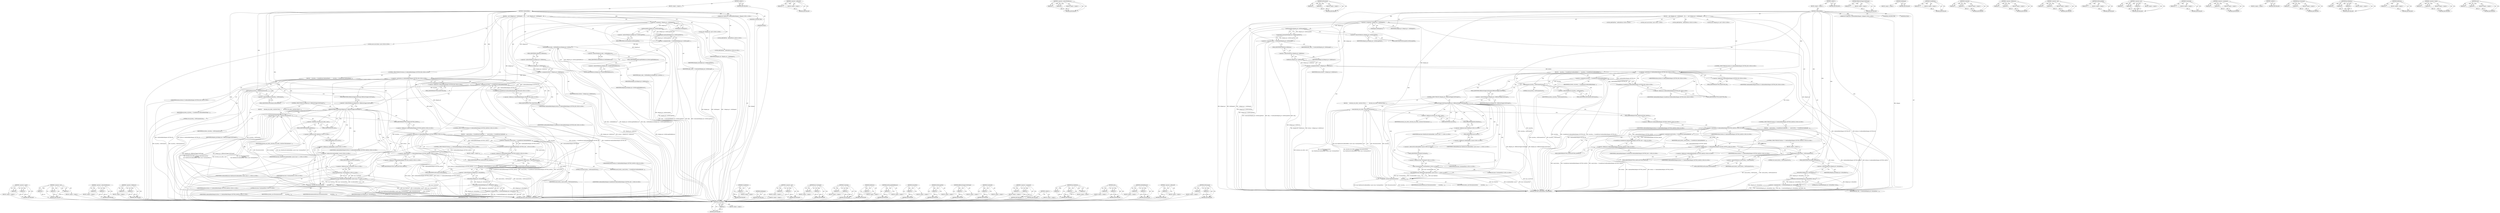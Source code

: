 digraph "SetProminent" {
vulnerable_225 [label=<(METHOD,GetLinkText)>];
vulnerable_226 [label=<(PARAM,p1)>];
vulnerable_227 [label=<(BLOCK,&lt;empty&gt;,&lt;empty&gt;)>];
vulnerable_228 [label=<(METHOD_RETURN,ANY)>];
vulnerable_206 [label=<(METHOD,&lt;operator&gt;.addressOf)>];
vulnerable_207 [label=<(PARAM,p1)>];
vulnerable_208 [label=<(BLOCK,&lt;empty&gt;,&lt;empty&gt;)>];
vulnerable_209 [label=<(METHOD_RETURN,ANY)>];
vulnerable_157 [label=<(METHOD,&lt;operator&gt;.indirectFieldAccess)>];
vulnerable_158 [label=<(PARAM,p1)>];
vulnerable_159 [label=<(PARAM,p2)>];
vulnerable_160 [label=<(BLOCK,&lt;empty&gt;,&lt;empty&gt;)>];
vulnerable_161 [label=<(METHOD_RETURN,ANY)>];
vulnerable_180 [label=<(METHOD,SetProminent)>];
vulnerable_181 [label=<(PARAM,p1)>];
vulnerable_182 [label=<(PARAM,p2)>];
vulnerable_183 [label=<(BLOCK,&lt;empty&gt;,&lt;empty&gt;)>];
vulnerable_184 [label=<(METHOD_RETURN,ANY)>];
vulnerable_6 [label=<(METHOD,&lt;global&gt;)<SUB>1</SUB>>];
vulnerable_7 [label=<(BLOCK,&lt;empty&gt;,&lt;empty&gt;)<SUB>1</SUB>>];
vulnerable_8 [label=<(METHOD,ConfirmInfoBar)<SUB>1</SUB>>];
vulnerable_9 [label="<(PARAM,std::unique_ptr&lt;ConfirmInfoBarDelegate&gt; delegate)<SUB>1</SUB>>"];
vulnerable_10 [label=<(BLOCK,{
   auto* delegate_ptr = GetDelegate();
   lab...,{
   auto* delegate_ptr = GetDelegate();
   lab...)<SUB>2</SUB>>];
vulnerable_11 [label="<(LOCAL,auto* delegate_ptr: auto*)<SUB>3</SUB>>"];
vulnerable_12 [label=<(&lt;operator&gt;.assignment,* delegate_ptr = GetDelegate())<SUB>3</SUB>>];
vulnerable_13 [label=<(IDENTIFIER,delegate_ptr,* delegate_ptr = GetDelegate())<SUB>3</SUB>>];
vulnerable_14 [label=<(GetDelegate,GetDelegate())<SUB>3</SUB>>];
vulnerable_15 [label=<(&lt;operator&gt;.assignment,label_ = CreateLabel(delegate_ptr-&gt;GetMessageTe...)<SUB>4</SUB>>];
vulnerable_16 [label=<(IDENTIFIER,label_,label_ = CreateLabel(delegate_ptr-&gt;GetMessageTe...)<SUB>4</SUB>>];
vulnerable_17 [label=<(CreateLabel,CreateLabel(delegate_ptr-&gt;GetMessageText()))<SUB>4</SUB>>];
vulnerable_18 [label=<(GetMessageText,delegate_ptr-&gt;GetMessageText())<SUB>4</SUB>>];
vulnerable_19 [label=<(&lt;operator&gt;.indirectFieldAccess,delegate_ptr-&gt;GetMessageText)<SUB>4</SUB>>];
vulnerable_20 [label=<(IDENTIFIER,delegate_ptr,delegate_ptr-&gt;GetMessageText())<SUB>4</SUB>>];
vulnerable_21 [label=<(FIELD_IDENTIFIER,GetMessageText,GetMessageText)<SUB>4</SUB>>];
vulnerable_22 [label="<(LOCAL,AddChildView : AddChildView)<SUB>5</SUB>>"];
vulnerable_23 [label="<(LOCAL,const auto buttons: auto)<SUB>7</SUB>>"];
vulnerable_24 [label=<(&lt;operator&gt;.assignment,buttons = delegate_ptr-&gt;GetButtons())<SUB>7</SUB>>];
vulnerable_25 [label=<(IDENTIFIER,buttons,buttons = delegate_ptr-&gt;GetButtons())<SUB>7</SUB>>];
vulnerable_26 [label=<(GetButtons,delegate_ptr-&gt;GetButtons())<SUB>7</SUB>>];
vulnerable_27 [label=<(&lt;operator&gt;.indirectFieldAccess,delegate_ptr-&gt;GetButtons)<SUB>7</SUB>>];
vulnerable_28 [label=<(IDENTIFIER,delegate_ptr,delegate_ptr-&gt;GetButtons())<SUB>7</SUB>>];
vulnerable_29 [label=<(FIELD_IDENTIFIER,GetButtons,GetButtons)<SUB>7</SUB>>];
vulnerable_30 [label="<(CONTROL_STRUCTURE,IF,if (buttons &amp; ConfirmInfoBarDelegate::BUTTON_OK))<SUB>8</SUB>>"];
vulnerable_31 [label="<(&lt;operator&gt;.and,buttons &amp; ConfirmInfoBarDelegate::BUTTON_OK)<SUB>8</SUB>>"];
vulnerable_32 [label="<(IDENTIFIER,buttons,buttons &amp; ConfirmInfoBarDelegate::BUTTON_OK)<SUB>8</SUB>>"];
vulnerable_33 [label="<(&lt;operator&gt;.fieldAccess,ConfirmInfoBarDelegate::BUTTON_OK)<SUB>8</SUB>>"];
vulnerable_34 [label="<(IDENTIFIER,ConfirmInfoBarDelegate,buttons &amp; ConfirmInfoBarDelegate::BUTTON_OK)<SUB>8</SUB>>"];
vulnerable_35 [label=<(FIELD_IDENTIFIER,BUTTON_OK,BUTTON_OK)<SUB>8</SUB>>];
vulnerable_36 [label=<(BLOCK,{
    ok_button_ = CreateButton(ConfirmInfoBarD...,{
    ok_button_ = CreateButton(ConfirmInfoBarD...)<SUB>8</SUB>>];
vulnerable_37 [label=<(&lt;operator&gt;.assignment,ok_button_ = CreateButton(ConfirmInfoBarDelegat...)<SUB>9</SUB>>];
vulnerable_38 [label=<(IDENTIFIER,ok_button_,ok_button_ = CreateButton(ConfirmInfoBarDelegat...)<SUB>9</SUB>>];
vulnerable_39 [label="<(CreateButton,CreateButton(ConfirmInfoBarDelegate::BUTTON_OK))<SUB>9</SUB>>"];
vulnerable_40 [label="<(&lt;operator&gt;.fieldAccess,ConfirmInfoBarDelegate::BUTTON_OK)<SUB>9</SUB>>"];
vulnerable_41 [label="<(IDENTIFIER,ConfirmInfoBarDelegate,CreateButton(ConfirmInfoBarDelegate::BUTTON_OK))<SUB>9</SUB>>"];
vulnerable_42 [label=<(FIELD_IDENTIFIER,BUTTON_OK,BUTTON_OK)<SUB>9</SUB>>];
vulnerable_43 [label=<(SetProminent,ok_button_-&gt;SetProminent(true))<SUB>10</SUB>>];
vulnerable_44 [label=<(&lt;operator&gt;.indirectFieldAccess,ok_button_-&gt;SetProminent)<SUB>10</SUB>>];
vulnerable_45 [label=<(IDENTIFIER,ok_button_,ok_button_-&gt;SetProminent(true))<SUB>10</SUB>>];
vulnerable_46 [label=<(FIELD_IDENTIFIER,SetProminent,SetProminent)<SUB>10</SUB>>];
vulnerable_47 [label=<(LITERAL,true,ok_button_-&gt;SetProminent(true))<SUB>10</SUB>>];
vulnerable_48 [label=<(CONTROL_STRUCTURE,IF,if (delegate_ptr-&gt;OKButtonTriggersUACPrompt()))<SUB>11</SUB>>];
vulnerable_49 [label=<(OKButtonTriggersUACPrompt,delegate_ptr-&gt;OKButtonTriggersUACPrompt())<SUB>11</SUB>>];
vulnerable_50 [label=<(&lt;operator&gt;.indirectFieldAccess,delegate_ptr-&gt;OKButtonTriggersUACPrompt)<SUB>11</SUB>>];
vulnerable_51 [label=<(IDENTIFIER,delegate_ptr,delegate_ptr-&gt;OKButtonTriggersUACPrompt())<SUB>11</SUB>>];
vulnerable_52 [label=<(FIELD_IDENTIFIER,OKButtonTriggersUACPrompt,OKButtonTriggersUACPrompt)<SUB>11</SUB>>];
vulnerable_53 [label=<(BLOCK,{
      elevation_icon_setter_.reset(new Elevat...,{
      elevation_icon_setter_.reset(new Elevat...)<SUB>11</SUB>>];
vulnerable_54 [label=<(reset,elevation_icon_setter_.reset(new ElevationIconS...)<SUB>12</SUB>>];
vulnerable_55 [label=<(&lt;operator&gt;.fieldAccess,elevation_icon_setter_.reset)<SUB>12</SUB>>];
vulnerable_56 [label=<(IDENTIFIER,elevation_icon_setter_,elevation_icon_setter_.reset(new ElevationIconS...)<SUB>12</SUB>>];
vulnerable_57 [label=<(FIELD_IDENTIFIER,reset,reset)<SUB>12</SUB>>];
vulnerable_58 [label=<(&lt;operator&gt;.new,new ElevationIconSetter(
          ok_button_,
...)<SUB>12</SUB>>];
vulnerable_59 [label=<(IDENTIFIER,ElevationIconSetter,new ElevationIconSetter(
          ok_button_,
...)<SUB>12</SUB>>];
vulnerable_60 [label=<(IDENTIFIER,ok_button_,new ElevationIconSetter(
          ok_button_,
...)<SUB>13</SUB>>];
vulnerable_61 [label="<(base.BindOnce,base::BindOnce(&amp;ConfirmInfoBar::Layout, base::U...)<SUB>14</SUB>>"];
vulnerable_62 [label="<(&lt;operator&gt;.fieldAccess,base::BindOnce)<SUB>14</SUB>>"];
vulnerable_63 [label="<(IDENTIFIER,base,base::BindOnce(&amp;ConfirmInfoBar::Layout, base::U...)<SUB>14</SUB>>"];
vulnerable_64 [label=<(FIELD_IDENTIFIER,BindOnce,BindOnce)<SUB>14</SUB>>];
vulnerable_65 [label="<(&lt;operator&gt;.addressOf,&amp;ConfirmInfoBar::Layout)<SUB>14</SUB>>"];
vulnerable_66 [label="<(&lt;operator&gt;.fieldAccess,ConfirmInfoBar::Layout)<SUB>14</SUB>>"];
vulnerable_67 [label="<(IDENTIFIER,ConfirmInfoBar,base::BindOnce(&amp;ConfirmInfoBar::Layout, base::U...)<SUB>14</SUB>>"];
vulnerable_68 [label=<(FIELD_IDENTIFIER,Layout,Layout)<SUB>14</SUB>>];
vulnerable_69 [label="<(base.Unretained,base::Unretained(this))<SUB>14</SUB>>"];
vulnerable_70 [label="<(&lt;operator&gt;.fieldAccess,base::Unretained)<SUB>14</SUB>>"];
vulnerable_71 [label="<(IDENTIFIER,base,base::Unretained(this))<SUB>14</SUB>>"];
vulnerable_72 [label=<(FIELD_IDENTIFIER,Unretained,Unretained)<SUB>14</SUB>>];
vulnerable_73 [label="<(LITERAL,this,base::Unretained(this))<SUB>14</SUB>>"];
vulnerable_74 [label="<(CONTROL_STRUCTURE,IF,if (buttons &amp; ConfirmInfoBarDelegate::BUTTON_CANCEL))<SUB>18</SUB>>"];
vulnerable_75 [label="<(&lt;operator&gt;.and,buttons &amp; ConfirmInfoBarDelegate::BUTTON_CANCEL)<SUB>18</SUB>>"];
vulnerable_76 [label="<(IDENTIFIER,buttons,buttons &amp; ConfirmInfoBarDelegate::BUTTON_CANCEL)<SUB>18</SUB>>"];
vulnerable_77 [label="<(&lt;operator&gt;.fieldAccess,ConfirmInfoBarDelegate::BUTTON_CANCEL)<SUB>18</SUB>>"];
vulnerable_78 [label="<(IDENTIFIER,ConfirmInfoBarDelegate,buttons &amp; ConfirmInfoBarDelegate::BUTTON_CANCEL)<SUB>18</SUB>>"];
vulnerable_79 [label=<(FIELD_IDENTIFIER,BUTTON_CANCEL,BUTTON_CANCEL)<SUB>18</SUB>>];
vulnerable_80 [label=<(BLOCK,{
    cancel_button_ = CreateButton(ConfirmInfo...,{
    cancel_button_ = CreateButton(ConfirmInfo...)<SUB>18</SUB>>];
vulnerable_81 [label=<(&lt;operator&gt;.assignment,cancel_button_ = CreateButton(ConfirmInfoBarDel...)<SUB>19</SUB>>];
vulnerable_82 [label=<(IDENTIFIER,cancel_button_,cancel_button_ = CreateButton(ConfirmInfoBarDel...)<SUB>19</SUB>>];
vulnerable_83 [label="<(CreateButton,CreateButton(ConfirmInfoBarDelegate::BUTTON_CAN...)<SUB>19</SUB>>"];
vulnerable_84 [label="<(&lt;operator&gt;.fieldAccess,ConfirmInfoBarDelegate::BUTTON_CANCEL)<SUB>19</SUB>>"];
vulnerable_85 [label="<(IDENTIFIER,ConfirmInfoBarDelegate,CreateButton(ConfirmInfoBarDelegate::BUTTON_CAN...)<SUB>19</SUB>>"];
vulnerable_86 [label=<(FIELD_IDENTIFIER,BUTTON_CANCEL,BUTTON_CANCEL)<SUB>19</SUB>>];
vulnerable_87 [label="<(CONTROL_STRUCTURE,IF,if (buttons == ConfirmInfoBarDelegate::BUTTON_CANCEL))<SUB>20</SUB>>"];
vulnerable_88 [label="<(&lt;operator&gt;.equals,buttons == ConfirmInfoBarDelegate::BUTTON_CANCEL)<SUB>20</SUB>>"];
vulnerable_89 [label="<(IDENTIFIER,buttons,buttons == ConfirmInfoBarDelegate::BUTTON_CANCEL)<SUB>20</SUB>>"];
vulnerable_90 [label="<(&lt;operator&gt;.fieldAccess,ConfirmInfoBarDelegate::BUTTON_CANCEL)<SUB>20</SUB>>"];
vulnerable_91 [label="<(IDENTIFIER,ConfirmInfoBarDelegate,buttons == ConfirmInfoBarDelegate::BUTTON_CANCEL)<SUB>20</SUB>>"];
vulnerable_92 [label=<(FIELD_IDENTIFIER,BUTTON_CANCEL,BUTTON_CANCEL)<SUB>20</SUB>>];
vulnerable_93 [label=<(BLOCK,&lt;empty&gt;,&lt;empty&gt;)<SUB>21</SUB>>];
vulnerable_94 [label=<(SetProminent,cancel_button_-&gt;SetProminent(true))<SUB>21</SUB>>];
vulnerable_95 [label=<(&lt;operator&gt;.indirectFieldAccess,cancel_button_-&gt;SetProminent)<SUB>21</SUB>>];
vulnerable_96 [label=<(IDENTIFIER,cancel_button_,cancel_button_-&gt;SetProminent(true))<SUB>21</SUB>>];
vulnerable_97 [label=<(FIELD_IDENTIFIER,SetProminent,SetProminent)<SUB>21</SUB>>];
vulnerable_98 [label=<(LITERAL,true,cancel_button_-&gt;SetProminent(true))<SUB>21</SUB>>];
vulnerable_99 [label=<(&lt;operator&gt;.assignment,link_ = CreateLink(delegate_ptr-&gt;GetLinkText(),...)<SUB>24</SUB>>];
vulnerable_100 [label=<(IDENTIFIER,link_,link_ = CreateLink(delegate_ptr-&gt;GetLinkText(),...)<SUB>24</SUB>>];
vulnerable_101 [label=<(CreateLink,CreateLink(delegate_ptr-&gt;GetLinkText(), this))<SUB>24</SUB>>];
vulnerable_102 [label=<(GetLinkText,delegate_ptr-&gt;GetLinkText())<SUB>24</SUB>>];
vulnerable_103 [label=<(&lt;operator&gt;.indirectFieldAccess,delegate_ptr-&gt;GetLinkText)<SUB>24</SUB>>];
vulnerable_104 [label=<(IDENTIFIER,delegate_ptr,delegate_ptr-&gt;GetLinkText())<SUB>24</SUB>>];
vulnerable_105 [label=<(FIELD_IDENTIFIER,GetLinkText,GetLinkText)<SUB>24</SUB>>];
vulnerable_106 [label=<(LITERAL,this,CreateLink(delegate_ptr-&gt;GetLinkText(), this))<SUB>24</SUB>>];
vulnerable_107 [label="<(LOCAL,AddChildView : AddChildView)<SUB>25</SUB>>"];
vulnerable_108 [label=<(MODIFIER,CONSTRUCTOR)>];
vulnerable_109 [label=<(MODIFIER,PUBLIC)>];
vulnerable_110 [label=<(METHOD_RETURN,ConfirmInfoBar.ConfirmInfoBar)<SUB>1</SUB>>];
vulnerable_112 [label=<(METHOD_RETURN,ANY)<SUB>1</SUB>>];
vulnerable_185 [label=<(METHOD,OKButtonTriggersUACPrompt)>];
vulnerable_186 [label=<(PARAM,p1)>];
vulnerable_187 [label=<(BLOCK,&lt;empty&gt;,&lt;empty&gt;)>];
vulnerable_188 [label=<(METHOD_RETURN,ANY)>];
vulnerable_146 [label=<(METHOD,GetDelegate)>];
vulnerable_147 [label=<(BLOCK,&lt;empty&gt;,&lt;empty&gt;)>];
vulnerable_148 [label=<(METHOD_RETURN,ANY)>];
vulnerable_176 [label=<(METHOD,CreateButton)>];
vulnerable_177 [label=<(PARAM,p1)>];
vulnerable_178 [label=<(BLOCK,&lt;empty&gt;,&lt;empty&gt;)>];
vulnerable_179 [label=<(METHOD_RETURN,ANY)>];
vulnerable_220 [label=<(METHOD,CreateLink)>];
vulnerable_221 [label=<(PARAM,p1)>];
vulnerable_222 [label=<(PARAM,p2)>];
vulnerable_223 [label=<(BLOCK,&lt;empty&gt;,&lt;empty&gt;)>];
vulnerable_224 [label=<(METHOD_RETURN,ANY)>];
vulnerable_171 [label=<(METHOD,&lt;operator&gt;.fieldAccess)>];
vulnerable_172 [label=<(PARAM,p1)>];
vulnerable_173 [label=<(PARAM,p2)>];
vulnerable_174 [label=<(BLOCK,&lt;empty&gt;,&lt;empty&gt;)>];
vulnerable_175 [label=<(METHOD_RETURN,ANY)>];
vulnerable_166 [label=<(METHOD,&lt;operator&gt;.and)>];
vulnerable_167 [label=<(PARAM,p1)>];
vulnerable_168 [label=<(PARAM,p2)>];
vulnerable_169 [label=<(BLOCK,&lt;empty&gt;,&lt;empty&gt;)>];
vulnerable_170 [label=<(METHOD_RETURN,ANY)>];
vulnerable_153 [label=<(METHOD,GetMessageText)>];
vulnerable_154 [label=<(PARAM,p1)>];
vulnerable_155 [label=<(BLOCK,&lt;empty&gt;,&lt;empty&gt;)>];
vulnerable_156 [label=<(METHOD_RETURN,ANY)>];
vulnerable_194 [label=<(METHOD,&lt;operator&gt;.new)>];
vulnerable_195 [label=<(PARAM,p1)>];
vulnerable_196 [label=<(PARAM,p2)>];
vulnerable_197 [label=<(PARAM,p3)>];
vulnerable_198 [label=<(BLOCK,&lt;empty&gt;,&lt;empty&gt;)>];
vulnerable_199 [label=<(METHOD_RETURN,ANY)>];
vulnerable_149 [label=<(METHOD,CreateLabel)>];
vulnerable_150 [label=<(PARAM,p1)>];
vulnerable_151 [label=<(BLOCK,&lt;empty&gt;,&lt;empty&gt;)>];
vulnerable_152 [label=<(METHOD_RETURN,ANY)>];
vulnerable_141 [label=<(METHOD,&lt;operator&gt;.assignment)>];
vulnerable_142 [label=<(PARAM,p1)>];
vulnerable_143 [label=<(PARAM,p2)>];
vulnerable_144 [label=<(BLOCK,&lt;empty&gt;,&lt;empty&gt;)>];
vulnerable_145 [label=<(METHOD_RETURN,ANY)>];
vulnerable_135 [label=<(METHOD,&lt;global&gt;)<SUB>1</SUB>>];
vulnerable_136 [label=<(BLOCK,&lt;empty&gt;,&lt;empty&gt;)>];
vulnerable_137 [label=<(METHOD_RETURN,ANY)>];
vulnerable_210 [label=<(METHOD,base.Unretained)>];
vulnerable_211 [label=<(PARAM,p1)>];
vulnerable_212 [label=<(PARAM,p2)>];
vulnerable_213 [label=<(BLOCK,&lt;empty&gt;,&lt;empty&gt;)>];
vulnerable_214 [label=<(METHOD_RETURN,ANY)>];
vulnerable_200 [label=<(METHOD,base.BindOnce)>];
vulnerable_201 [label=<(PARAM,p1)>];
vulnerable_202 [label=<(PARAM,p2)>];
vulnerable_203 [label=<(PARAM,p3)>];
vulnerable_204 [label=<(BLOCK,&lt;empty&gt;,&lt;empty&gt;)>];
vulnerable_205 [label=<(METHOD_RETURN,ANY)>];
vulnerable_162 [label=<(METHOD,GetButtons)>];
vulnerable_163 [label=<(PARAM,p1)>];
vulnerable_164 [label=<(BLOCK,&lt;empty&gt;,&lt;empty&gt;)>];
vulnerable_165 [label=<(METHOD_RETURN,ANY)>];
vulnerable_215 [label=<(METHOD,&lt;operator&gt;.equals)>];
vulnerable_216 [label=<(PARAM,p1)>];
vulnerable_217 [label=<(PARAM,p2)>];
vulnerable_218 [label=<(BLOCK,&lt;empty&gt;,&lt;empty&gt;)>];
vulnerable_219 [label=<(METHOD_RETURN,ANY)>];
vulnerable_189 [label=<(METHOD,reset)>];
vulnerable_190 [label=<(PARAM,p1)>];
vulnerable_191 [label=<(PARAM,p2)>];
vulnerable_192 [label=<(BLOCK,&lt;empty&gt;,&lt;empty&gt;)>];
vulnerable_193 [label=<(METHOD_RETURN,ANY)>];
fixed_232 [label=<(METHOD,&lt;operator&gt;.equals)>];
fixed_233 [label=<(PARAM,p1)>];
fixed_234 [label=<(PARAM,p2)>];
fixed_235 [label=<(BLOCK,&lt;empty&gt;,&lt;empty&gt;)>];
fixed_236 [label=<(METHOD_RETURN,ANY)>];
fixed_211 [label=<(METHOD,&lt;operator&gt;.new)>];
fixed_212 [label=<(PARAM,p1)>];
fixed_213 [label=<(PARAM,p2)>];
fixed_214 [label=<(PARAM,p3)>];
fixed_215 [label=<(BLOCK,&lt;empty&gt;,&lt;empty&gt;)>];
fixed_216 [label=<(METHOD_RETURN,ANY)>];
fixed_165 [label=<(METHOD,&lt;operator&gt;.indirectFieldAccess)>];
fixed_166 [label=<(PARAM,p1)>];
fixed_167 [label=<(PARAM,p2)>];
fixed_168 [label=<(BLOCK,&lt;empty&gt;,&lt;empty&gt;)>];
fixed_169 [label=<(METHOD_RETURN,ANY)>];
fixed_188 [label=<(METHOD,&lt;operator&gt;.fieldAccess)>];
fixed_189 [label=<(PARAM,p1)>];
fixed_190 [label=<(PARAM,p2)>];
fixed_191 [label=<(BLOCK,&lt;empty&gt;,&lt;empty&gt;)>];
fixed_192 [label=<(METHOD_RETURN,ANY)>];
fixed_6 [label=<(METHOD,&lt;global&gt;)<SUB>1</SUB>>];
fixed_7 [label=<(BLOCK,&lt;empty&gt;,&lt;empty&gt;)<SUB>1</SUB>>];
fixed_8 [label=<(METHOD,ConfirmInfoBar)<SUB>1</SUB>>];
fixed_9 [label="<(PARAM,std::unique_ptr&lt;ConfirmInfoBarDelegate&gt; delegate)<SUB>1</SUB>>"];
fixed_10 [label=<(BLOCK,{
   auto* delegate_ptr = GetDelegate();
   lab...,{
   auto* delegate_ptr = GetDelegate();
   lab...)<SUB>2</SUB>>];
fixed_11 [label="<(LOCAL,auto* delegate_ptr: auto*)<SUB>3</SUB>>"];
fixed_12 [label=<(&lt;operator&gt;.assignment,* delegate_ptr = GetDelegate())<SUB>3</SUB>>];
fixed_13 [label=<(IDENTIFIER,delegate_ptr,* delegate_ptr = GetDelegate())<SUB>3</SUB>>];
fixed_14 [label=<(GetDelegate,GetDelegate())<SUB>3</SUB>>];
fixed_15 [label=<(&lt;operator&gt;.assignment,label_ = CreateLabel(delegate_ptr-&gt;GetMessageTe...)<SUB>4</SUB>>];
fixed_16 [label=<(IDENTIFIER,label_,label_ = CreateLabel(delegate_ptr-&gt;GetMessageTe...)<SUB>4</SUB>>];
fixed_17 [label=<(CreateLabel,CreateLabel(delegate_ptr-&gt;GetMessageText()))<SUB>4</SUB>>];
fixed_18 [label=<(GetMessageText,delegate_ptr-&gt;GetMessageText())<SUB>4</SUB>>];
fixed_19 [label=<(&lt;operator&gt;.indirectFieldAccess,delegate_ptr-&gt;GetMessageText)<SUB>4</SUB>>];
fixed_20 [label=<(IDENTIFIER,delegate_ptr,delegate_ptr-&gt;GetMessageText())<SUB>4</SUB>>];
fixed_21 [label=<(FIELD_IDENTIFIER,GetMessageText,GetMessageText)<SUB>4</SUB>>];
fixed_22 [label=<(SetElideBehavior,label_-&gt;SetElideBehavior(delegate_ptr-&gt;GetMessa...)<SUB>5</SUB>>];
fixed_23 [label=<(&lt;operator&gt;.indirectFieldAccess,label_-&gt;SetElideBehavior)<SUB>5</SUB>>];
fixed_24 [label=<(IDENTIFIER,label_,label_-&gt;SetElideBehavior(delegate_ptr-&gt;GetMessa...)<SUB>5</SUB>>];
fixed_25 [label=<(FIELD_IDENTIFIER,SetElideBehavior,SetElideBehavior)<SUB>5</SUB>>];
fixed_26 [label=<(GetMessageElideBehavior,delegate_ptr-&gt;GetMessageElideBehavior())<SUB>5</SUB>>];
fixed_27 [label=<(&lt;operator&gt;.indirectFieldAccess,delegate_ptr-&gt;GetMessageElideBehavior)<SUB>5</SUB>>];
fixed_28 [label=<(IDENTIFIER,delegate_ptr,delegate_ptr-&gt;GetMessageElideBehavior())<SUB>5</SUB>>];
fixed_29 [label=<(FIELD_IDENTIFIER,GetMessageElideBehavior,GetMessageElideBehavior)<SUB>5</SUB>>];
fixed_30 [label="<(LOCAL,AddChildView : AddChildView)<SUB>6</SUB>>"];
fixed_31 [label="<(LOCAL,const auto buttons: auto)<SUB>8</SUB>>"];
fixed_32 [label=<(&lt;operator&gt;.assignment,buttons = delegate_ptr-&gt;GetButtons())<SUB>8</SUB>>];
fixed_33 [label=<(IDENTIFIER,buttons,buttons = delegate_ptr-&gt;GetButtons())<SUB>8</SUB>>];
fixed_34 [label=<(GetButtons,delegate_ptr-&gt;GetButtons())<SUB>8</SUB>>];
fixed_35 [label=<(&lt;operator&gt;.indirectFieldAccess,delegate_ptr-&gt;GetButtons)<SUB>8</SUB>>];
fixed_36 [label=<(IDENTIFIER,delegate_ptr,delegate_ptr-&gt;GetButtons())<SUB>8</SUB>>];
fixed_37 [label=<(FIELD_IDENTIFIER,GetButtons,GetButtons)<SUB>8</SUB>>];
fixed_38 [label="<(CONTROL_STRUCTURE,IF,if (buttons &amp; ConfirmInfoBarDelegate::BUTTON_OK))<SUB>9</SUB>>"];
fixed_39 [label="<(&lt;operator&gt;.and,buttons &amp; ConfirmInfoBarDelegate::BUTTON_OK)<SUB>9</SUB>>"];
fixed_40 [label="<(IDENTIFIER,buttons,buttons &amp; ConfirmInfoBarDelegate::BUTTON_OK)<SUB>9</SUB>>"];
fixed_41 [label="<(&lt;operator&gt;.fieldAccess,ConfirmInfoBarDelegate::BUTTON_OK)<SUB>9</SUB>>"];
fixed_42 [label="<(IDENTIFIER,ConfirmInfoBarDelegate,buttons &amp; ConfirmInfoBarDelegate::BUTTON_OK)<SUB>9</SUB>>"];
fixed_43 [label=<(FIELD_IDENTIFIER,BUTTON_OK,BUTTON_OK)<SUB>9</SUB>>];
fixed_44 [label=<(BLOCK,{
    ok_button_ = CreateButton(ConfirmInfoBarD...,{
    ok_button_ = CreateButton(ConfirmInfoBarD...)<SUB>9</SUB>>];
fixed_45 [label=<(&lt;operator&gt;.assignment,ok_button_ = CreateButton(ConfirmInfoBarDelegat...)<SUB>10</SUB>>];
fixed_46 [label=<(IDENTIFIER,ok_button_,ok_button_ = CreateButton(ConfirmInfoBarDelegat...)<SUB>10</SUB>>];
fixed_47 [label="<(CreateButton,CreateButton(ConfirmInfoBarDelegate::BUTTON_OK))<SUB>10</SUB>>"];
fixed_48 [label="<(&lt;operator&gt;.fieldAccess,ConfirmInfoBarDelegate::BUTTON_OK)<SUB>10</SUB>>"];
fixed_49 [label="<(IDENTIFIER,ConfirmInfoBarDelegate,CreateButton(ConfirmInfoBarDelegate::BUTTON_OK))<SUB>10</SUB>>"];
fixed_50 [label=<(FIELD_IDENTIFIER,BUTTON_OK,BUTTON_OK)<SUB>10</SUB>>];
fixed_51 [label=<(SetProminent,ok_button_-&gt;SetProminent(true))<SUB>11</SUB>>];
fixed_52 [label=<(&lt;operator&gt;.indirectFieldAccess,ok_button_-&gt;SetProminent)<SUB>11</SUB>>];
fixed_53 [label=<(IDENTIFIER,ok_button_,ok_button_-&gt;SetProminent(true))<SUB>11</SUB>>];
fixed_54 [label=<(FIELD_IDENTIFIER,SetProminent,SetProminent)<SUB>11</SUB>>];
fixed_55 [label=<(LITERAL,true,ok_button_-&gt;SetProminent(true))<SUB>11</SUB>>];
fixed_56 [label=<(CONTROL_STRUCTURE,IF,if (delegate_ptr-&gt;OKButtonTriggersUACPrompt()))<SUB>12</SUB>>];
fixed_57 [label=<(OKButtonTriggersUACPrompt,delegate_ptr-&gt;OKButtonTriggersUACPrompt())<SUB>12</SUB>>];
fixed_58 [label=<(&lt;operator&gt;.indirectFieldAccess,delegate_ptr-&gt;OKButtonTriggersUACPrompt)<SUB>12</SUB>>];
fixed_59 [label=<(IDENTIFIER,delegate_ptr,delegate_ptr-&gt;OKButtonTriggersUACPrompt())<SUB>12</SUB>>];
fixed_60 [label=<(FIELD_IDENTIFIER,OKButtonTriggersUACPrompt,OKButtonTriggersUACPrompt)<SUB>12</SUB>>];
fixed_61 [label=<(BLOCK,{
      elevation_icon_setter_.reset(new Elevat...,{
      elevation_icon_setter_.reset(new Elevat...)<SUB>12</SUB>>];
fixed_62 [label=<(reset,elevation_icon_setter_.reset(new ElevationIconS...)<SUB>13</SUB>>];
fixed_63 [label=<(&lt;operator&gt;.fieldAccess,elevation_icon_setter_.reset)<SUB>13</SUB>>];
fixed_64 [label=<(IDENTIFIER,elevation_icon_setter_,elevation_icon_setter_.reset(new ElevationIconS...)<SUB>13</SUB>>];
fixed_65 [label=<(FIELD_IDENTIFIER,reset,reset)<SUB>13</SUB>>];
fixed_66 [label=<(&lt;operator&gt;.new,new ElevationIconSetter(
          ok_button_,
...)<SUB>13</SUB>>];
fixed_67 [label=<(IDENTIFIER,ElevationIconSetter,new ElevationIconSetter(
          ok_button_,
...)<SUB>13</SUB>>];
fixed_68 [label=<(IDENTIFIER,ok_button_,new ElevationIconSetter(
          ok_button_,
...)<SUB>14</SUB>>];
fixed_69 [label="<(base.BindOnce,base::BindOnce(&amp;ConfirmInfoBar::Layout, base::U...)<SUB>15</SUB>>"];
fixed_70 [label="<(&lt;operator&gt;.fieldAccess,base::BindOnce)<SUB>15</SUB>>"];
fixed_71 [label="<(IDENTIFIER,base,base::BindOnce(&amp;ConfirmInfoBar::Layout, base::U...)<SUB>15</SUB>>"];
fixed_72 [label=<(FIELD_IDENTIFIER,BindOnce,BindOnce)<SUB>15</SUB>>];
fixed_73 [label="<(&lt;operator&gt;.addressOf,&amp;ConfirmInfoBar::Layout)<SUB>15</SUB>>"];
fixed_74 [label="<(&lt;operator&gt;.fieldAccess,ConfirmInfoBar::Layout)<SUB>15</SUB>>"];
fixed_75 [label="<(IDENTIFIER,ConfirmInfoBar,base::BindOnce(&amp;ConfirmInfoBar::Layout, base::U...)<SUB>15</SUB>>"];
fixed_76 [label=<(FIELD_IDENTIFIER,Layout,Layout)<SUB>15</SUB>>];
fixed_77 [label="<(base.Unretained,base::Unretained(this))<SUB>15</SUB>>"];
fixed_78 [label="<(&lt;operator&gt;.fieldAccess,base::Unretained)<SUB>15</SUB>>"];
fixed_79 [label="<(IDENTIFIER,base,base::Unretained(this))<SUB>15</SUB>>"];
fixed_80 [label=<(FIELD_IDENTIFIER,Unretained,Unretained)<SUB>15</SUB>>];
fixed_81 [label="<(LITERAL,this,base::Unretained(this))<SUB>15</SUB>>"];
fixed_82 [label="<(CONTROL_STRUCTURE,IF,if (buttons &amp; ConfirmInfoBarDelegate::BUTTON_CANCEL))<SUB>19</SUB>>"];
fixed_83 [label="<(&lt;operator&gt;.and,buttons &amp; ConfirmInfoBarDelegate::BUTTON_CANCEL)<SUB>19</SUB>>"];
fixed_84 [label="<(IDENTIFIER,buttons,buttons &amp; ConfirmInfoBarDelegate::BUTTON_CANCEL)<SUB>19</SUB>>"];
fixed_85 [label="<(&lt;operator&gt;.fieldAccess,ConfirmInfoBarDelegate::BUTTON_CANCEL)<SUB>19</SUB>>"];
fixed_86 [label="<(IDENTIFIER,ConfirmInfoBarDelegate,buttons &amp; ConfirmInfoBarDelegate::BUTTON_CANCEL)<SUB>19</SUB>>"];
fixed_87 [label=<(FIELD_IDENTIFIER,BUTTON_CANCEL,BUTTON_CANCEL)<SUB>19</SUB>>];
fixed_88 [label=<(BLOCK,{
    cancel_button_ = CreateButton(ConfirmInfo...,{
    cancel_button_ = CreateButton(ConfirmInfo...)<SUB>19</SUB>>];
fixed_89 [label=<(&lt;operator&gt;.assignment,cancel_button_ = CreateButton(ConfirmInfoBarDel...)<SUB>20</SUB>>];
fixed_90 [label=<(IDENTIFIER,cancel_button_,cancel_button_ = CreateButton(ConfirmInfoBarDel...)<SUB>20</SUB>>];
fixed_91 [label="<(CreateButton,CreateButton(ConfirmInfoBarDelegate::BUTTON_CAN...)<SUB>20</SUB>>"];
fixed_92 [label="<(&lt;operator&gt;.fieldAccess,ConfirmInfoBarDelegate::BUTTON_CANCEL)<SUB>20</SUB>>"];
fixed_93 [label="<(IDENTIFIER,ConfirmInfoBarDelegate,CreateButton(ConfirmInfoBarDelegate::BUTTON_CAN...)<SUB>20</SUB>>"];
fixed_94 [label=<(FIELD_IDENTIFIER,BUTTON_CANCEL,BUTTON_CANCEL)<SUB>20</SUB>>];
fixed_95 [label="<(CONTROL_STRUCTURE,IF,if (buttons == ConfirmInfoBarDelegate::BUTTON_CANCEL))<SUB>21</SUB>>"];
fixed_96 [label="<(&lt;operator&gt;.equals,buttons == ConfirmInfoBarDelegate::BUTTON_CANCEL)<SUB>21</SUB>>"];
fixed_97 [label="<(IDENTIFIER,buttons,buttons == ConfirmInfoBarDelegate::BUTTON_CANCEL)<SUB>21</SUB>>"];
fixed_98 [label="<(&lt;operator&gt;.fieldAccess,ConfirmInfoBarDelegate::BUTTON_CANCEL)<SUB>21</SUB>>"];
fixed_99 [label="<(IDENTIFIER,ConfirmInfoBarDelegate,buttons == ConfirmInfoBarDelegate::BUTTON_CANCEL)<SUB>21</SUB>>"];
fixed_100 [label=<(FIELD_IDENTIFIER,BUTTON_CANCEL,BUTTON_CANCEL)<SUB>21</SUB>>];
fixed_101 [label=<(BLOCK,&lt;empty&gt;,&lt;empty&gt;)<SUB>22</SUB>>];
fixed_102 [label=<(SetProminent,cancel_button_-&gt;SetProminent(true))<SUB>22</SUB>>];
fixed_103 [label=<(&lt;operator&gt;.indirectFieldAccess,cancel_button_-&gt;SetProminent)<SUB>22</SUB>>];
fixed_104 [label=<(IDENTIFIER,cancel_button_,cancel_button_-&gt;SetProminent(true))<SUB>22</SUB>>];
fixed_105 [label=<(FIELD_IDENTIFIER,SetProminent,SetProminent)<SUB>22</SUB>>];
fixed_106 [label=<(LITERAL,true,cancel_button_-&gt;SetProminent(true))<SUB>22</SUB>>];
fixed_107 [label=<(&lt;operator&gt;.assignment,link_ = CreateLink(delegate_ptr-&gt;GetLinkText(),...)<SUB>25</SUB>>];
fixed_108 [label=<(IDENTIFIER,link_,link_ = CreateLink(delegate_ptr-&gt;GetLinkText(),...)<SUB>25</SUB>>];
fixed_109 [label=<(CreateLink,CreateLink(delegate_ptr-&gt;GetLinkText(), this))<SUB>25</SUB>>];
fixed_110 [label=<(GetLinkText,delegate_ptr-&gt;GetLinkText())<SUB>25</SUB>>];
fixed_111 [label=<(&lt;operator&gt;.indirectFieldAccess,delegate_ptr-&gt;GetLinkText)<SUB>25</SUB>>];
fixed_112 [label=<(IDENTIFIER,delegate_ptr,delegate_ptr-&gt;GetLinkText())<SUB>25</SUB>>];
fixed_113 [label=<(FIELD_IDENTIFIER,GetLinkText,GetLinkText)<SUB>25</SUB>>];
fixed_114 [label=<(LITERAL,this,CreateLink(delegate_ptr-&gt;GetLinkText(), this))<SUB>25</SUB>>];
fixed_115 [label="<(LOCAL,AddChildView : AddChildView)<SUB>26</SUB>>"];
fixed_116 [label=<(MODIFIER,CONSTRUCTOR)>];
fixed_117 [label=<(MODIFIER,PUBLIC)>];
fixed_118 [label=<(METHOD_RETURN,ConfirmInfoBar.ConfirmInfoBar)<SUB>1</SUB>>];
fixed_120 [label=<(METHOD_RETURN,ANY)<SUB>1</SUB>>];
fixed_193 [label=<(METHOD,CreateButton)>];
fixed_194 [label=<(PARAM,p1)>];
fixed_195 [label=<(BLOCK,&lt;empty&gt;,&lt;empty&gt;)>];
fixed_196 [label=<(METHOD_RETURN,ANY)>];
fixed_154 [label=<(METHOD,GetDelegate)>];
fixed_155 [label=<(BLOCK,&lt;empty&gt;,&lt;empty&gt;)>];
fixed_156 [label=<(METHOD_RETURN,ANY)>];
fixed_183 [label=<(METHOD,&lt;operator&gt;.and)>];
fixed_184 [label=<(PARAM,p1)>];
fixed_185 [label=<(PARAM,p2)>];
fixed_186 [label=<(BLOCK,&lt;empty&gt;,&lt;empty&gt;)>];
fixed_187 [label=<(METHOD_RETURN,ANY)>];
fixed_227 [label=<(METHOD,base.Unretained)>];
fixed_228 [label=<(PARAM,p1)>];
fixed_229 [label=<(PARAM,p2)>];
fixed_230 [label=<(BLOCK,&lt;empty&gt;,&lt;empty&gt;)>];
fixed_231 [label=<(METHOD_RETURN,ANY)>];
fixed_237 [label=<(METHOD,CreateLink)>];
fixed_238 [label=<(PARAM,p1)>];
fixed_239 [label=<(PARAM,p2)>];
fixed_240 [label=<(BLOCK,&lt;empty&gt;,&lt;empty&gt;)>];
fixed_241 [label=<(METHOD_RETURN,ANY)>];
fixed_179 [label=<(METHOD,GetButtons)>];
fixed_180 [label=<(PARAM,p1)>];
fixed_181 [label=<(BLOCK,&lt;empty&gt;,&lt;empty&gt;)>];
fixed_182 [label=<(METHOD_RETURN,ANY)>];
fixed_175 [label=<(METHOD,GetMessageElideBehavior)>];
fixed_176 [label=<(PARAM,p1)>];
fixed_177 [label=<(BLOCK,&lt;empty&gt;,&lt;empty&gt;)>];
fixed_178 [label=<(METHOD_RETURN,ANY)>];
fixed_242 [label=<(METHOD,GetLinkText)>];
fixed_243 [label=<(PARAM,p1)>];
fixed_244 [label=<(BLOCK,&lt;empty&gt;,&lt;empty&gt;)>];
fixed_245 [label=<(METHOD_RETURN,ANY)>];
fixed_161 [label=<(METHOD,GetMessageText)>];
fixed_162 [label=<(PARAM,p1)>];
fixed_163 [label=<(BLOCK,&lt;empty&gt;,&lt;empty&gt;)>];
fixed_164 [label=<(METHOD_RETURN,ANY)>];
fixed_202 [label=<(METHOD,OKButtonTriggersUACPrompt)>];
fixed_203 [label=<(PARAM,p1)>];
fixed_204 [label=<(BLOCK,&lt;empty&gt;,&lt;empty&gt;)>];
fixed_205 [label=<(METHOD_RETURN,ANY)>];
fixed_157 [label=<(METHOD,CreateLabel)>];
fixed_158 [label=<(PARAM,p1)>];
fixed_159 [label=<(BLOCK,&lt;empty&gt;,&lt;empty&gt;)>];
fixed_160 [label=<(METHOD_RETURN,ANY)>];
fixed_149 [label=<(METHOD,&lt;operator&gt;.assignment)>];
fixed_150 [label=<(PARAM,p1)>];
fixed_151 [label=<(PARAM,p2)>];
fixed_152 [label=<(BLOCK,&lt;empty&gt;,&lt;empty&gt;)>];
fixed_153 [label=<(METHOD_RETURN,ANY)>];
fixed_143 [label=<(METHOD,&lt;global&gt;)<SUB>1</SUB>>];
fixed_144 [label=<(BLOCK,&lt;empty&gt;,&lt;empty&gt;)>];
fixed_145 [label=<(METHOD_RETURN,ANY)>];
fixed_217 [label=<(METHOD,base.BindOnce)>];
fixed_218 [label=<(PARAM,p1)>];
fixed_219 [label=<(PARAM,p2)>];
fixed_220 [label=<(PARAM,p3)>];
fixed_221 [label=<(BLOCK,&lt;empty&gt;,&lt;empty&gt;)>];
fixed_222 [label=<(METHOD_RETURN,ANY)>];
fixed_206 [label=<(METHOD,reset)>];
fixed_207 [label=<(PARAM,p1)>];
fixed_208 [label=<(PARAM,p2)>];
fixed_209 [label=<(BLOCK,&lt;empty&gt;,&lt;empty&gt;)>];
fixed_210 [label=<(METHOD_RETURN,ANY)>];
fixed_170 [label=<(METHOD,SetElideBehavior)>];
fixed_171 [label=<(PARAM,p1)>];
fixed_172 [label=<(PARAM,p2)>];
fixed_173 [label=<(BLOCK,&lt;empty&gt;,&lt;empty&gt;)>];
fixed_174 [label=<(METHOD_RETURN,ANY)>];
fixed_223 [label=<(METHOD,&lt;operator&gt;.addressOf)>];
fixed_224 [label=<(PARAM,p1)>];
fixed_225 [label=<(BLOCK,&lt;empty&gt;,&lt;empty&gt;)>];
fixed_226 [label=<(METHOD_RETURN,ANY)>];
fixed_197 [label=<(METHOD,SetProminent)>];
fixed_198 [label=<(PARAM,p1)>];
fixed_199 [label=<(PARAM,p2)>];
fixed_200 [label=<(BLOCK,&lt;empty&gt;,&lt;empty&gt;)>];
fixed_201 [label=<(METHOD_RETURN,ANY)>];
vulnerable_225 -> vulnerable_226  [key=0, label="AST: "];
vulnerable_225 -> vulnerable_226  [key=1, label="DDG: "];
vulnerable_225 -> vulnerable_227  [key=0, label="AST: "];
vulnerable_225 -> vulnerable_228  [key=0, label="AST: "];
vulnerable_225 -> vulnerable_228  [key=1, label="CFG: "];
vulnerable_226 -> vulnerable_228  [key=0, label="DDG: p1"];
vulnerable_206 -> vulnerable_207  [key=0, label="AST: "];
vulnerable_206 -> vulnerable_207  [key=1, label="DDG: "];
vulnerable_206 -> vulnerable_208  [key=0, label="AST: "];
vulnerable_206 -> vulnerable_209  [key=0, label="AST: "];
vulnerable_206 -> vulnerable_209  [key=1, label="CFG: "];
vulnerable_207 -> vulnerable_209  [key=0, label="DDG: p1"];
vulnerable_157 -> vulnerable_158  [key=0, label="AST: "];
vulnerable_157 -> vulnerable_158  [key=1, label="DDG: "];
vulnerable_157 -> vulnerable_160  [key=0, label="AST: "];
vulnerable_157 -> vulnerable_159  [key=0, label="AST: "];
vulnerable_157 -> vulnerable_159  [key=1, label="DDG: "];
vulnerable_157 -> vulnerable_161  [key=0, label="AST: "];
vulnerable_157 -> vulnerable_161  [key=1, label="CFG: "];
vulnerable_158 -> vulnerable_161  [key=0, label="DDG: p1"];
vulnerable_159 -> vulnerable_161  [key=0, label="DDG: p2"];
vulnerable_180 -> vulnerable_181  [key=0, label="AST: "];
vulnerable_180 -> vulnerable_181  [key=1, label="DDG: "];
vulnerable_180 -> vulnerable_183  [key=0, label="AST: "];
vulnerable_180 -> vulnerable_182  [key=0, label="AST: "];
vulnerable_180 -> vulnerable_182  [key=1, label="DDG: "];
vulnerable_180 -> vulnerable_184  [key=0, label="AST: "];
vulnerable_180 -> vulnerable_184  [key=1, label="CFG: "];
vulnerable_181 -> vulnerable_184  [key=0, label="DDG: p1"];
vulnerable_182 -> vulnerable_184  [key=0, label="DDG: p2"];
vulnerable_6 -> vulnerable_7  [key=0, label="AST: "];
vulnerable_6 -> vulnerable_112  [key=0, label="AST: "];
vulnerable_6 -> vulnerable_112  [key=1, label="CFG: "];
vulnerable_7 -> vulnerable_8  [key=0, label="AST: "];
vulnerable_8 -> vulnerable_9  [key=0, label="AST: "];
vulnerable_8 -> vulnerable_9  [key=1, label="DDG: "];
vulnerable_8 -> vulnerable_10  [key=0, label="AST: "];
vulnerable_8 -> vulnerable_108  [key=0, label="AST: "];
vulnerable_8 -> vulnerable_109  [key=0, label="AST: "];
vulnerable_8 -> vulnerable_110  [key=0, label="AST: "];
vulnerable_8 -> vulnerable_14  [key=0, label="CFG: "];
vulnerable_8 -> vulnerable_12  [key=0, label="DDG: "];
vulnerable_8 -> vulnerable_31  [key=0, label="DDG: "];
vulnerable_8 -> vulnerable_75  [key=0, label="DDG: "];
vulnerable_8 -> vulnerable_101  [key=0, label="DDG: "];
vulnerable_8 -> vulnerable_43  [key=0, label="DDG: "];
vulnerable_8 -> vulnerable_88  [key=0, label="DDG: "];
vulnerable_8 -> vulnerable_94  [key=0, label="DDG: "];
vulnerable_8 -> vulnerable_58  [key=0, label="DDG: "];
vulnerable_8 -> vulnerable_69  [key=0, label="DDG: "];
vulnerable_9 -> vulnerable_110  [key=0, label="DDG: delegate"];
vulnerable_10 -> vulnerable_11  [key=0, label="AST: "];
vulnerable_10 -> vulnerable_12  [key=0, label="AST: "];
vulnerable_10 -> vulnerable_15  [key=0, label="AST: "];
vulnerable_10 -> vulnerable_22  [key=0, label="AST: "];
vulnerable_10 -> vulnerable_23  [key=0, label="AST: "];
vulnerable_10 -> vulnerable_24  [key=0, label="AST: "];
vulnerable_10 -> vulnerable_30  [key=0, label="AST: "];
vulnerable_10 -> vulnerable_74  [key=0, label="AST: "];
vulnerable_10 -> vulnerable_99  [key=0, label="AST: "];
vulnerable_10 -> vulnerable_107  [key=0, label="AST: "];
vulnerable_12 -> vulnerable_13  [key=0, label="AST: "];
vulnerable_12 -> vulnerable_14  [key=0, label="AST: "];
vulnerable_12 -> vulnerable_21  [key=0, label="CFG: "];
vulnerable_12 -> vulnerable_110  [key=0, label="DDG: delegate_ptr"];
vulnerable_12 -> vulnerable_110  [key=1, label="DDG: GetDelegate()"];
vulnerable_12 -> vulnerable_110  [key=2, label="DDG: * delegate_ptr = GetDelegate()"];
vulnerable_12 -> vulnerable_26  [key=0, label="DDG: delegate_ptr"];
vulnerable_12 -> vulnerable_18  [key=0, label="DDG: delegate_ptr"];
vulnerable_12 -> vulnerable_102  [key=0, label="DDG: delegate_ptr"];
vulnerable_12 -> vulnerable_49  [key=0, label="DDG: delegate_ptr"];
vulnerable_14 -> vulnerable_12  [key=0, label="CFG: "];
vulnerable_15 -> vulnerable_16  [key=0, label="AST: "];
vulnerable_15 -> vulnerable_17  [key=0, label="AST: "];
vulnerable_15 -> vulnerable_29  [key=0, label="CFG: "];
vulnerable_15 -> vulnerable_110  [key=0, label="DDG: CreateLabel(delegate_ptr-&gt;GetMessageText())"];
vulnerable_15 -> vulnerable_110  [key=1, label="DDG: label_ = CreateLabel(delegate_ptr-&gt;GetMessageText())"];
vulnerable_15 -> vulnerable_110  [key=2, label="DDG: label_"];
vulnerable_17 -> vulnerable_18  [key=0, label="AST: "];
vulnerable_17 -> vulnerable_15  [key=0, label="CFG: "];
vulnerable_17 -> vulnerable_15  [key=1, label="DDG: delegate_ptr-&gt;GetMessageText()"];
vulnerable_17 -> vulnerable_110  [key=0, label="DDG: delegate_ptr-&gt;GetMessageText()"];
vulnerable_18 -> vulnerable_19  [key=0, label="AST: "];
vulnerable_18 -> vulnerable_17  [key=0, label="CFG: "];
vulnerable_18 -> vulnerable_17  [key=1, label="DDG: delegate_ptr-&gt;GetMessageText"];
vulnerable_18 -> vulnerable_110  [key=0, label="DDG: delegate_ptr-&gt;GetMessageText"];
vulnerable_19 -> vulnerable_20  [key=0, label="AST: "];
vulnerable_19 -> vulnerable_21  [key=0, label="AST: "];
vulnerable_19 -> vulnerable_18  [key=0, label="CFG: "];
vulnerable_21 -> vulnerable_19  [key=0, label="CFG: "];
vulnerable_24 -> vulnerable_25  [key=0, label="AST: "];
vulnerable_24 -> vulnerable_26  [key=0, label="AST: "];
vulnerable_24 -> vulnerable_35  [key=0, label="CFG: "];
vulnerable_24 -> vulnerable_110  [key=0, label="DDG: delegate_ptr-&gt;GetButtons()"];
vulnerable_24 -> vulnerable_110  [key=1, label="DDG: buttons = delegate_ptr-&gt;GetButtons()"];
vulnerable_24 -> vulnerable_31  [key=0, label="DDG: buttons"];
vulnerable_26 -> vulnerable_27  [key=0, label="AST: "];
vulnerable_26 -> vulnerable_24  [key=0, label="CFG: "];
vulnerable_26 -> vulnerable_24  [key=1, label="DDG: delegate_ptr-&gt;GetButtons"];
vulnerable_26 -> vulnerable_110  [key=0, label="DDG: delegate_ptr-&gt;GetButtons"];
vulnerable_27 -> vulnerable_28  [key=0, label="AST: "];
vulnerable_27 -> vulnerable_29  [key=0, label="AST: "];
vulnerable_27 -> vulnerable_26  [key=0, label="CFG: "];
vulnerable_29 -> vulnerable_27  [key=0, label="CFG: "];
vulnerable_30 -> vulnerable_31  [key=0, label="AST: "];
vulnerable_30 -> vulnerable_36  [key=0, label="AST: "];
vulnerable_31 -> vulnerable_32  [key=0, label="AST: "];
vulnerable_31 -> vulnerable_33  [key=0, label="AST: "];
vulnerable_31 -> vulnerable_42  [key=0, label="CFG: "];
vulnerable_31 -> vulnerable_42  [key=1, label="CDG: "];
vulnerable_31 -> vulnerable_79  [key=0, label="CFG: "];
vulnerable_31 -> vulnerable_110  [key=0, label="DDG: ConfirmInfoBarDelegate::BUTTON_OK"];
vulnerable_31 -> vulnerable_110  [key=1, label="DDG: buttons &amp; ConfirmInfoBarDelegate::BUTTON_OK"];
vulnerable_31 -> vulnerable_75  [key=0, label="DDG: buttons"];
vulnerable_31 -> vulnerable_39  [key=0, label="DDG: ConfirmInfoBarDelegate::BUTTON_OK"];
vulnerable_31 -> vulnerable_39  [key=1, label="CDG: "];
vulnerable_31 -> vulnerable_49  [key=0, label="CDG: "];
vulnerable_31 -> vulnerable_52  [key=0, label="CDG: "];
vulnerable_31 -> vulnerable_37  [key=0, label="CDG: "];
vulnerable_31 -> vulnerable_46  [key=0, label="CDG: "];
vulnerable_31 -> vulnerable_40  [key=0, label="CDG: "];
vulnerable_31 -> vulnerable_50  [key=0, label="CDG: "];
vulnerable_31 -> vulnerable_44  [key=0, label="CDG: "];
vulnerable_31 -> vulnerable_43  [key=0, label="CDG: "];
vulnerable_33 -> vulnerable_34  [key=0, label="AST: "];
vulnerable_33 -> vulnerable_35  [key=0, label="AST: "];
vulnerable_33 -> vulnerable_31  [key=0, label="CFG: "];
vulnerable_35 -> vulnerable_33  [key=0, label="CFG: "];
vulnerable_36 -> vulnerable_37  [key=0, label="AST: "];
vulnerable_36 -> vulnerable_43  [key=0, label="AST: "];
vulnerable_36 -> vulnerable_48  [key=0, label="AST: "];
vulnerable_37 -> vulnerable_38  [key=0, label="AST: "];
vulnerable_37 -> vulnerable_39  [key=0, label="AST: "];
vulnerable_37 -> vulnerable_46  [key=0, label="CFG: "];
vulnerable_37 -> vulnerable_110  [key=0, label="DDG: ok_button_"];
vulnerable_37 -> vulnerable_110  [key=1, label="DDG: CreateButton(ConfirmInfoBarDelegate::BUTTON_OK)"];
vulnerable_37 -> vulnerable_110  [key=2, label="DDG: ok_button_ = CreateButton(ConfirmInfoBarDelegate::BUTTON_OK)"];
vulnerable_37 -> vulnerable_43  [key=0, label="DDG: ok_button_"];
vulnerable_37 -> vulnerable_58  [key=0, label="DDG: ok_button_"];
vulnerable_39 -> vulnerable_40  [key=0, label="AST: "];
vulnerable_39 -> vulnerable_37  [key=0, label="CFG: "];
vulnerable_39 -> vulnerable_37  [key=1, label="DDG: ConfirmInfoBarDelegate::BUTTON_OK"];
vulnerable_39 -> vulnerable_110  [key=0, label="DDG: ConfirmInfoBarDelegate::BUTTON_OK"];
vulnerable_40 -> vulnerable_41  [key=0, label="AST: "];
vulnerable_40 -> vulnerable_42  [key=0, label="AST: "];
vulnerable_40 -> vulnerable_39  [key=0, label="CFG: "];
vulnerable_42 -> vulnerable_40  [key=0, label="CFG: "];
vulnerable_43 -> vulnerable_44  [key=0, label="AST: "];
vulnerable_43 -> vulnerable_47  [key=0, label="AST: "];
vulnerable_43 -> vulnerable_52  [key=0, label="CFG: "];
vulnerable_43 -> vulnerable_110  [key=0, label="DDG: ok_button_-&gt;SetProminent"];
vulnerable_43 -> vulnerable_110  [key=1, label="DDG: ok_button_-&gt;SetProminent(true)"];
vulnerable_43 -> vulnerable_58  [key=0, label="DDG: ok_button_-&gt;SetProminent"];
vulnerable_44 -> vulnerable_45  [key=0, label="AST: "];
vulnerable_44 -> vulnerable_46  [key=0, label="AST: "];
vulnerable_44 -> vulnerable_43  [key=0, label="CFG: "];
vulnerable_46 -> vulnerable_44  [key=0, label="CFG: "];
vulnerable_48 -> vulnerable_49  [key=0, label="AST: "];
vulnerable_48 -> vulnerable_53  [key=0, label="AST: "];
vulnerable_49 -> vulnerable_50  [key=0, label="AST: "];
vulnerable_49 -> vulnerable_57  [key=0, label="CFG: "];
vulnerable_49 -> vulnerable_57  [key=1, label="CDG: "];
vulnerable_49 -> vulnerable_79  [key=0, label="CFG: "];
vulnerable_49 -> vulnerable_110  [key=0, label="DDG: delegate_ptr-&gt;OKButtonTriggersUACPrompt"];
vulnerable_49 -> vulnerable_110  [key=1, label="DDG: delegate_ptr-&gt;OKButtonTriggersUACPrompt()"];
vulnerable_49 -> vulnerable_68  [key=0, label="CDG: "];
vulnerable_49 -> vulnerable_64  [key=0, label="CDG: "];
vulnerable_49 -> vulnerable_66  [key=0, label="CDG: "];
vulnerable_49 -> vulnerable_72  [key=0, label="CDG: "];
vulnerable_49 -> vulnerable_69  [key=0, label="CDG: "];
vulnerable_49 -> vulnerable_65  [key=0, label="CDG: "];
vulnerable_49 -> vulnerable_54  [key=0, label="CDG: "];
vulnerable_49 -> vulnerable_58  [key=0, label="CDG: "];
vulnerable_49 -> vulnerable_61  [key=0, label="CDG: "];
vulnerable_49 -> vulnerable_70  [key=0, label="CDG: "];
vulnerable_49 -> vulnerable_55  [key=0, label="CDG: "];
vulnerable_49 -> vulnerable_62  [key=0, label="CDG: "];
vulnerable_50 -> vulnerable_51  [key=0, label="AST: "];
vulnerable_50 -> vulnerable_52  [key=0, label="AST: "];
vulnerable_50 -> vulnerable_49  [key=0, label="CFG: "];
vulnerable_52 -> vulnerable_50  [key=0, label="CFG: "];
vulnerable_53 -> vulnerable_54  [key=0, label="AST: "];
vulnerable_54 -> vulnerable_55  [key=0, label="AST: "];
vulnerable_54 -> vulnerable_58  [key=0, label="AST: "];
vulnerable_54 -> vulnerable_79  [key=0, label="CFG: "];
vulnerable_54 -> vulnerable_110  [key=0, label="DDG: elevation_icon_setter_.reset"];
vulnerable_54 -> vulnerable_110  [key=1, label="DDG: new ElevationIconSetter(
          ok_button_,
          base::BindOnce(&amp;ConfirmInfoBar::Layout, base::Unretained(this)))"];
vulnerable_54 -> vulnerable_110  [key=2, label="DDG: elevation_icon_setter_.reset(new ElevationIconSetter(
          ok_button_,
          base::BindOnce(&amp;ConfirmInfoBar::Layout, base::Unretained(this))))"];
vulnerable_55 -> vulnerable_56  [key=0, label="AST: "];
vulnerable_55 -> vulnerable_57  [key=0, label="AST: "];
vulnerable_55 -> vulnerable_64  [key=0, label="CFG: "];
vulnerable_57 -> vulnerable_55  [key=0, label="CFG: "];
vulnerable_58 -> vulnerable_59  [key=0, label="AST: "];
vulnerable_58 -> vulnerable_60  [key=0, label="AST: "];
vulnerable_58 -> vulnerable_61  [key=0, label="AST: "];
vulnerable_58 -> vulnerable_54  [key=0, label="CFG: "];
vulnerable_58 -> vulnerable_54  [key=1, label="DDG: ElevationIconSetter"];
vulnerable_58 -> vulnerable_54  [key=2, label="DDG: ok_button_"];
vulnerable_58 -> vulnerable_54  [key=3, label="DDG: base::BindOnce(&amp;ConfirmInfoBar::Layout, base::Unretained(this))"];
vulnerable_58 -> vulnerable_110  [key=0, label="DDG: ok_button_"];
vulnerable_58 -> vulnerable_110  [key=1, label="DDG: base::BindOnce(&amp;ConfirmInfoBar::Layout, base::Unretained(this))"];
vulnerable_58 -> vulnerable_110  [key=2, label="DDG: ElevationIconSetter"];
vulnerable_61 -> vulnerable_62  [key=0, label="AST: "];
vulnerable_61 -> vulnerable_65  [key=0, label="AST: "];
vulnerable_61 -> vulnerable_69  [key=0, label="AST: "];
vulnerable_61 -> vulnerable_58  [key=0, label="CFG: "];
vulnerable_61 -> vulnerable_58  [key=1, label="DDG: base::BindOnce"];
vulnerable_61 -> vulnerable_58  [key=2, label="DDG: &amp;ConfirmInfoBar::Layout"];
vulnerable_61 -> vulnerable_58  [key=3, label="DDG: base::Unretained(this)"];
vulnerable_61 -> vulnerable_110  [key=0, label="DDG: base::BindOnce"];
vulnerable_61 -> vulnerable_110  [key=1, label="DDG: &amp;ConfirmInfoBar::Layout"];
vulnerable_61 -> vulnerable_110  [key=2, label="DDG: base::Unretained(this)"];
vulnerable_62 -> vulnerable_63  [key=0, label="AST: "];
vulnerable_62 -> vulnerable_64  [key=0, label="AST: "];
vulnerable_62 -> vulnerable_68  [key=0, label="CFG: "];
vulnerable_64 -> vulnerable_62  [key=0, label="CFG: "];
vulnerable_65 -> vulnerable_66  [key=0, label="AST: "];
vulnerable_65 -> vulnerable_72  [key=0, label="CFG: "];
vulnerable_66 -> vulnerable_67  [key=0, label="AST: "];
vulnerable_66 -> vulnerable_68  [key=0, label="AST: "];
vulnerable_66 -> vulnerable_65  [key=0, label="CFG: "];
vulnerable_68 -> vulnerable_66  [key=0, label="CFG: "];
vulnerable_69 -> vulnerable_70  [key=0, label="AST: "];
vulnerable_69 -> vulnerable_73  [key=0, label="AST: "];
vulnerable_69 -> vulnerable_61  [key=0, label="CFG: "];
vulnerable_69 -> vulnerable_61  [key=1, label="DDG: base::Unretained"];
vulnerable_69 -> vulnerable_61  [key=2, label="DDG: this"];
vulnerable_69 -> vulnerable_110  [key=0, label="DDG: base::Unretained"];
vulnerable_70 -> vulnerable_71  [key=0, label="AST: "];
vulnerable_70 -> vulnerable_72  [key=0, label="AST: "];
vulnerable_70 -> vulnerable_69  [key=0, label="CFG: "];
vulnerable_72 -> vulnerable_70  [key=0, label="CFG: "];
vulnerable_74 -> vulnerable_75  [key=0, label="AST: "];
vulnerable_74 -> vulnerable_80  [key=0, label="AST: "];
vulnerable_75 -> vulnerable_76  [key=0, label="AST: "];
vulnerable_75 -> vulnerable_77  [key=0, label="AST: "];
vulnerable_75 -> vulnerable_86  [key=0, label="CFG: "];
vulnerable_75 -> vulnerable_86  [key=1, label="CDG: "];
vulnerable_75 -> vulnerable_105  [key=0, label="CFG: "];
vulnerable_75 -> vulnerable_110  [key=0, label="DDG: buttons"];
vulnerable_75 -> vulnerable_110  [key=1, label="DDG: ConfirmInfoBarDelegate::BUTTON_CANCEL"];
vulnerable_75 -> vulnerable_110  [key=2, label="DDG: buttons &amp; ConfirmInfoBarDelegate::BUTTON_CANCEL"];
vulnerable_75 -> vulnerable_83  [key=0, label="DDG: ConfirmInfoBarDelegate::BUTTON_CANCEL"];
vulnerable_75 -> vulnerable_83  [key=1, label="CDG: "];
vulnerable_75 -> vulnerable_88  [key=0, label="DDG: buttons"];
vulnerable_75 -> vulnerable_88  [key=1, label="CDG: "];
vulnerable_75 -> vulnerable_81  [key=0, label="CDG: "];
vulnerable_75 -> vulnerable_84  [key=0, label="CDG: "];
vulnerable_75 -> vulnerable_92  [key=0, label="CDG: "];
vulnerable_75 -> vulnerable_90  [key=0, label="CDG: "];
vulnerable_77 -> vulnerable_78  [key=0, label="AST: "];
vulnerable_77 -> vulnerable_79  [key=0, label="AST: "];
vulnerable_77 -> vulnerable_75  [key=0, label="CFG: "];
vulnerable_79 -> vulnerable_77  [key=0, label="CFG: "];
vulnerable_80 -> vulnerable_81  [key=0, label="AST: "];
vulnerable_80 -> vulnerable_87  [key=0, label="AST: "];
vulnerable_81 -> vulnerable_82  [key=0, label="AST: "];
vulnerable_81 -> vulnerable_83  [key=0, label="AST: "];
vulnerable_81 -> vulnerable_92  [key=0, label="CFG: "];
vulnerable_81 -> vulnerable_110  [key=0, label="DDG: cancel_button_"];
vulnerable_81 -> vulnerable_110  [key=1, label="DDG: CreateButton(ConfirmInfoBarDelegate::BUTTON_CANCEL)"];
vulnerable_81 -> vulnerable_110  [key=2, label="DDG: cancel_button_ = CreateButton(ConfirmInfoBarDelegate::BUTTON_CANCEL)"];
vulnerable_81 -> vulnerable_94  [key=0, label="DDG: cancel_button_"];
vulnerable_83 -> vulnerable_84  [key=0, label="AST: "];
vulnerable_83 -> vulnerable_81  [key=0, label="CFG: "];
vulnerable_83 -> vulnerable_81  [key=1, label="DDG: ConfirmInfoBarDelegate::BUTTON_CANCEL"];
vulnerable_83 -> vulnerable_88  [key=0, label="DDG: ConfirmInfoBarDelegate::BUTTON_CANCEL"];
vulnerable_84 -> vulnerable_85  [key=0, label="AST: "];
vulnerable_84 -> vulnerable_86  [key=0, label="AST: "];
vulnerable_84 -> vulnerable_83  [key=0, label="CFG: "];
vulnerable_86 -> vulnerable_84  [key=0, label="CFG: "];
vulnerable_87 -> vulnerable_88  [key=0, label="AST: "];
vulnerable_87 -> vulnerable_93  [key=0, label="AST: "];
vulnerable_88 -> vulnerable_89  [key=0, label="AST: "];
vulnerable_88 -> vulnerable_90  [key=0, label="AST: "];
vulnerable_88 -> vulnerable_97  [key=0, label="CFG: "];
vulnerable_88 -> vulnerable_97  [key=1, label="CDG: "];
vulnerable_88 -> vulnerable_105  [key=0, label="CFG: "];
vulnerable_88 -> vulnerable_110  [key=0, label="DDG: buttons"];
vulnerable_88 -> vulnerable_110  [key=1, label="DDG: ConfirmInfoBarDelegate::BUTTON_CANCEL"];
vulnerable_88 -> vulnerable_110  [key=2, label="DDG: buttons == ConfirmInfoBarDelegate::BUTTON_CANCEL"];
vulnerable_88 -> vulnerable_94  [key=0, label="CDG: "];
vulnerable_88 -> vulnerable_95  [key=0, label="CDG: "];
vulnerable_90 -> vulnerable_91  [key=0, label="AST: "];
vulnerable_90 -> vulnerable_92  [key=0, label="AST: "];
vulnerable_90 -> vulnerable_88  [key=0, label="CFG: "];
vulnerable_92 -> vulnerable_90  [key=0, label="CFG: "];
vulnerable_93 -> vulnerable_94  [key=0, label="AST: "];
vulnerable_94 -> vulnerable_95  [key=0, label="AST: "];
vulnerable_94 -> vulnerable_98  [key=0, label="AST: "];
vulnerable_94 -> vulnerable_105  [key=0, label="CFG: "];
vulnerable_94 -> vulnerable_110  [key=0, label="DDG: cancel_button_-&gt;SetProminent"];
vulnerable_94 -> vulnerable_110  [key=1, label="DDG: cancel_button_-&gt;SetProminent(true)"];
vulnerable_95 -> vulnerable_96  [key=0, label="AST: "];
vulnerable_95 -> vulnerable_97  [key=0, label="AST: "];
vulnerable_95 -> vulnerable_94  [key=0, label="CFG: "];
vulnerable_97 -> vulnerable_95  [key=0, label="CFG: "];
vulnerable_99 -> vulnerable_100  [key=0, label="AST: "];
vulnerable_99 -> vulnerable_101  [key=0, label="AST: "];
vulnerable_99 -> vulnerable_110  [key=0, label="CFG: "];
vulnerable_99 -> vulnerable_110  [key=1, label="DDG: CreateLink(delegate_ptr-&gt;GetLinkText(), this)"];
vulnerable_99 -> vulnerable_110  [key=2, label="DDG: link_ = CreateLink(delegate_ptr-&gt;GetLinkText(), this)"];
vulnerable_99 -> vulnerable_110  [key=3, label="DDG: link_"];
vulnerable_101 -> vulnerable_102  [key=0, label="AST: "];
vulnerable_101 -> vulnerable_106  [key=0, label="AST: "];
vulnerable_101 -> vulnerable_99  [key=0, label="CFG: "];
vulnerable_101 -> vulnerable_99  [key=1, label="DDG: delegate_ptr-&gt;GetLinkText()"];
vulnerable_101 -> vulnerable_99  [key=2, label="DDG: this"];
vulnerable_101 -> vulnerable_110  [key=0, label="DDG: delegate_ptr-&gt;GetLinkText()"];
vulnerable_102 -> vulnerable_103  [key=0, label="AST: "];
vulnerable_102 -> vulnerable_101  [key=0, label="CFG: "];
vulnerable_102 -> vulnerable_101  [key=1, label="DDG: delegate_ptr-&gt;GetLinkText"];
vulnerable_102 -> vulnerable_110  [key=0, label="DDG: delegate_ptr-&gt;GetLinkText"];
vulnerable_103 -> vulnerable_104  [key=0, label="AST: "];
vulnerable_103 -> vulnerable_105  [key=0, label="AST: "];
vulnerable_103 -> vulnerable_102  [key=0, label="CFG: "];
vulnerable_105 -> vulnerable_103  [key=0, label="CFG: "];
vulnerable_185 -> vulnerable_186  [key=0, label="AST: "];
vulnerable_185 -> vulnerable_186  [key=1, label="DDG: "];
vulnerable_185 -> vulnerable_187  [key=0, label="AST: "];
vulnerable_185 -> vulnerable_188  [key=0, label="AST: "];
vulnerable_185 -> vulnerable_188  [key=1, label="CFG: "];
vulnerable_186 -> vulnerable_188  [key=0, label="DDG: p1"];
vulnerable_146 -> vulnerable_147  [key=0, label="AST: "];
vulnerable_146 -> vulnerable_148  [key=0, label="AST: "];
vulnerable_146 -> vulnerable_148  [key=1, label="CFG: "];
vulnerable_176 -> vulnerable_177  [key=0, label="AST: "];
vulnerable_176 -> vulnerable_177  [key=1, label="DDG: "];
vulnerable_176 -> vulnerable_178  [key=0, label="AST: "];
vulnerable_176 -> vulnerable_179  [key=0, label="AST: "];
vulnerable_176 -> vulnerable_179  [key=1, label="CFG: "];
vulnerable_177 -> vulnerable_179  [key=0, label="DDG: p1"];
vulnerable_220 -> vulnerable_221  [key=0, label="AST: "];
vulnerable_220 -> vulnerable_221  [key=1, label="DDG: "];
vulnerable_220 -> vulnerable_223  [key=0, label="AST: "];
vulnerable_220 -> vulnerable_222  [key=0, label="AST: "];
vulnerable_220 -> vulnerable_222  [key=1, label="DDG: "];
vulnerable_220 -> vulnerable_224  [key=0, label="AST: "];
vulnerable_220 -> vulnerable_224  [key=1, label="CFG: "];
vulnerable_221 -> vulnerable_224  [key=0, label="DDG: p1"];
vulnerable_222 -> vulnerable_224  [key=0, label="DDG: p2"];
vulnerable_171 -> vulnerable_172  [key=0, label="AST: "];
vulnerable_171 -> vulnerable_172  [key=1, label="DDG: "];
vulnerable_171 -> vulnerable_174  [key=0, label="AST: "];
vulnerable_171 -> vulnerable_173  [key=0, label="AST: "];
vulnerable_171 -> vulnerable_173  [key=1, label="DDG: "];
vulnerable_171 -> vulnerable_175  [key=0, label="AST: "];
vulnerable_171 -> vulnerable_175  [key=1, label="CFG: "];
vulnerable_172 -> vulnerable_175  [key=0, label="DDG: p1"];
vulnerable_173 -> vulnerable_175  [key=0, label="DDG: p2"];
vulnerable_166 -> vulnerable_167  [key=0, label="AST: "];
vulnerable_166 -> vulnerable_167  [key=1, label="DDG: "];
vulnerable_166 -> vulnerable_169  [key=0, label="AST: "];
vulnerable_166 -> vulnerable_168  [key=0, label="AST: "];
vulnerable_166 -> vulnerable_168  [key=1, label="DDG: "];
vulnerable_166 -> vulnerable_170  [key=0, label="AST: "];
vulnerable_166 -> vulnerable_170  [key=1, label="CFG: "];
vulnerable_167 -> vulnerable_170  [key=0, label="DDG: p1"];
vulnerable_168 -> vulnerable_170  [key=0, label="DDG: p2"];
vulnerable_153 -> vulnerable_154  [key=0, label="AST: "];
vulnerable_153 -> vulnerable_154  [key=1, label="DDG: "];
vulnerable_153 -> vulnerable_155  [key=0, label="AST: "];
vulnerable_153 -> vulnerable_156  [key=0, label="AST: "];
vulnerable_153 -> vulnerable_156  [key=1, label="CFG: "];
vulnerable_154 -> vulnerable_156  [key=0, label="DDG: p1"];
vulnerable_194 -> vulnerable_195  [key=0, label="AST: "];
vulnerable_194 -> vulnerable_195  [key=1, label="DDG: "];
vulnerable_194 -> vulnerable_198  [key=0, label="AST: "];
vulnerable_194 -> vulnerable_196  [key=0, label="AST: "];
vulnerable_194 -> vulnerable_196  [key=1, label="DDG: "];
vulnerable_194 -> vulnerable_199  [key=0, label="AST: "];
vulnerable_194 -> vulnerable_199  [key=1, label="CFG: "];
vulnerable_194 -> vulnerable_197  [key=0, label="AST: "];
vulnerable_194 -> vulnerable_197  [key=1, label="DDG: "];
vulnerable_195 -> vulnerable_199  [key=0, label="DDG: p1"];
vulnerable_196 -> vulnerable_199  [key=0, label="DDG: p2"];
vulnerable_197 -> vulnerable_199  [key=0, label="DDG: p3"];
vulnerable_149 -> vulnerable_150  [key=0, label="AST: "];
vulnerable_149 -> vulnerable_150  [key=1, label="DDG: "];
vulnerable_149 -> vulnerable_151  [key=0, label="AST: "];
vulnerable_149 -> vulnerable_152  [key=0, label="AST: "];
vulnerable_149 -> vulnerable_152  [key=1, label="CFG: "];
vulnerable_150 -> vulnerable_152  [key=0, label="DDG: p1"];
vulnerable_141 -> vulnerable_142  [key=0, label="AST: "];
vulnerable_141 -> vulnerable_142  [key=1, label="DDG: "];
vulnerable_141 -> vulnerable_144  [key=0, label="AST: "];
vulnerable_141 -> vulnerable_143  [key=0, label="AST: "];
vulnerable_141 -> vulnerable_143  [key=1, label="DDG: "];
vulnerable_141 -> vulnerable_145  [key=0, label="AST: "];
vulnerable_141 -> vulnerable_145  [key=1, label="CFG: "];
vulnerable_142 -> vulnerable_145  [key=0, label="DDG: p1"];
vulnerable_143 -> vulnerable_145  [key=0, label="DDG: p2"];
vulnerable_135 -> vulnerable_136  [key=0, label="AST: "];
vulnerable_135 -> vulnerable_137  [key=0, label="AST: "];
vulnerable_135 -> vulnerable_137  [key=1, label="CFG: "];
vulnerable_210 -> vulnerable_211  [key=0, label="AST: "];
vulnerable_210 -> vulnerable_211  [key=1, label="DDG: "];
vulnerable_210 -> vulnerable_213  [key=0, label="AST: "];
vulnerable_210 -> vulnerable_212  [key=0, label="AST: "];
vulnerable_210 -> vulnerable_212  [key=1, label="DDG: "];
vulnerable_210 -> vulnerable_214  [key=0, label="AST: "];
vulnerable_210 -> vulnerable_214  [key=1, label="CFG: "];
vulnerable_211 -> vulnerable_214  [key=0, label="DDG: p1"];
vulnerable_212 -> vulnerable_214  [key=0, label="DDG: p2"];
vulnerable_200 -> vulnerable_201  [key=0, label="AST: "];
vulnerable_200 -> vulnerable_201  [key=1, label="DDG: "];
vulnerable_200 -> vulnerable_204  [key=0, label="AST: "];
vulnerable_200 -> vulnerable_202  [key=0, label="AST: "];
vulnerable_200 -> vulnerable_202  [key=1, label="DDG: "];
vulnerable_200 -> vulnerable_205  [key=0, label="AST: "];
vulnerable_200 -> vulnerable_205  [key=1, label="CFG: "];
vulnerable_200 -> vulnerable_203  [key=0, label="AST: "];
vulnerable_200 -> vulnerable_203  [key=1, label="DDG: "];
vulnerable_201 -> vulnerable_205  [key=0, label="DDG: p1"];
vulnerable_202 -> vulnerable_205  [key=0, label="DDG: p2"];
vulnerable_203 -> vulnerable_205  [key=0, label="DDG: p3"];
vulnerable_162 -> vulnerable_163  [key=0, label="AST: "];
vulnerable_162 -> vulnerable_163  [key=1, label="DDG: "];
vulnerable_162 -> vulnerable_164  [key=0, label="AST: "];
vulnerable_162 -> vulnerable_165  [key=0, label="AST: "];
vulnerable_162 -> vulnerable_165  [key=1, label="CFG: "];
vulnerable_163 -> vulnerable_165  [key=0, label="DDG: p1"];
vulnerable_215 -> vulnerable_216  [key=0, label="AST: "];
vulnerable_215 -> vulnerable_216  [key=1, label="DDG: "];
vulnerable_215 -> vulnerable_218  [key=0, label="AST: "];
vulnerable_215 -> vulnerable_217  [key=0, label="AST: "];
vulnerable_215 -> vulnerable_217  [key=1, label="DDG: "];
vulnerable_215 -> vulnerable_219  [key=0, label="AST: "];
vulnerable_215 -> vulnerable_219  [key=1, label="CFG: "];
vulnerable_216 -> vulnerable_219  [key=0, label="DDG: p1"];
vulnerable_217 -> vulnerable_219  [key=0, label="DDG: p2"];
vulnerable_189 -> vulnerable_190  [key=0, label="AST: "];
vulnerable_189 -> vulnerable_190  [key=1, label="DDG: "];
vulnerable_189 -> vulnerable_192  [key=0, label="AST: "];
vulnerable_189 -> vulnerable_191  [key=0, label="AST: "];
vulnerable_189 -> vulnerable_191  [key=1, label="DDG: "];
vulnerable_189 -> vulnerable_193  [key=0, label="AST: "];
vulnerable_189 -> vulnerable_193  [key=1, label="CFG: "];
vulnerable_190 -> vulnerable_193  [key=0, label="DDG: p1"];
vulnerable_191 -> vulnerable_193  [key=0, label="DDG: p2"];
fixed_232 -> fixed_233  [key=0, label="AST: "];
fixed_232 -> fixed_233  [key=1, label="DDG: "];
fixed_232 -> fixed_235  [key=0, label="AST: "];
fixed_232 -> fixed_234  [key=0, label="AST: "];
fixed_232 -> fixed_234  [key=1, label="DDG: "];
fixed_232 -> fixed_236  [key=0, label="AST: "];
fixed_232 -> fixed_236  [key=1, label="CFG: "];
fixed_233 -> fixed_236  [key=0, label="DDG: p1"];
fixed_234 -> fixed_236  [key=0, label="DDG: p2"];
fixed_235 -> vulnerable_225  [key=0];
fixed_236 -> vulnerable_225  [key=0];
fixed_211 -> fixed_212  [key=0, label="AST: "];
fixed_211 -> fixed_212  [key=1, label="DDG: "];
fixed_211 -> fixed_215  [key=0, label="AST: "];
fixed_211 -> fixed_213  [key=0, label="AST: "];
fixed_211 -> fixed_213  [key=1, label="DDG: "];
fixed_211 -> fixed_216  [key=0, label="AST: "];
fixed_211 -> fixed_216  [key=1, label="CFG: "];
fixed_211 -> fixed_214  [key=0, label="AST: "];
fixed_211 -> fixed_214  [key=1, label="DDG: "];
fixed_212 -> fixed_216  [key=0, label="DDG: p1"];
fixed_213 -> fixed_216  [key=0, label="DDG: p2"];
fixed_214 -> fixed_216  [key=0, label="DDG: p3"];
fixed_215 -> vulnerable_225  [key=0];
fixed_216 -> vulnerable_225  [key=0];
fixed_165 -> fixed_166  [key=0, label="AST: "];
fixed_165 -> fixed_166  [key=1, label="DDG: "];
fixed_165 -> fixed_168  [key=0, label="AST: "];
fixed_165 -> fixed_167  [key=0, label="AST: "];
fixed_165 -> fixed_167  [key=1, label="DDG: "];
fixed_165 -> fixed_169  [key=0, label="AST: "];
fixed_165 -> fixed_169  [key=1, label="CFG: "];
fixed_166 -> fixed_169  [key=0, label="DDG: p1"];
fixed_167 -> fixed_169  [key=0, label="DDG: p2"];
fixed_168 -> vulnerable_225  [key=0];
fixed_169 -> vulnerable_225  [key=0];
fixed_188 -> fixed_189  [key=0, label="AST: "];
fixed_188 -> fixed_189  [key=1, label="DDG: "];
fixed_188 -> fixed_191  [key=0, label="AST: "];
fixed_188 -> fixed_190  [key=0, label="AST: "];
fixed_188 -> fixed_190  [key=1, label="DDG: "];
fixed_188 -> fixed_192  [key=0, label="AST: "];
fixed_188 -> fixed_192  [key=1, label="CFG: "];
fixed_189 -> fixed_192  [key=0, label="DDG: p1"];
fixed_190 -> fixed_192  [key=0, label="DDG: p2"];
fixed_191 -> vulnerable_225  [key=0];
fixed_192 -> vulnerable_225  [key=0];
fixed_6 -> fixed_7  [key=0, label="AST: "];
fixed_6 -> fixed_120  [key=0, label="AST: "];
fixed_6 -> fixed_120  [key=1, label="CFG: "];
fixed_7 -> fixed_8  [key=0, label="AST: "];
fixed_8 -> fixed_9  [key=0, label="AST: "];
fixed_8 -> fixed_9  [key=1, label="DDG: "];
fixed_8 -> fixed_10  [key=0, label="AST: "];
fixed_8 -> fixed_116  [key=0, label="AST: "];
fixed_8 -> fixed_117  [key=0, label="AST: "];
fixed_8 -> fixed_118  [key=0, label="AST: "];
fixed_8 -> fixed_14  [key=0, label="CFG: "];
fixed_8 -> fixed_12  [key=0, label="DDG: "];
fixed_8 -> fixed_39  [key=0, label="DDG: "];
fixed_8 -> fixed_83  [key=0, label="DDG: "];
fixed_8 -> fixed_109  [key=0, label="DDG: "];
fixed_8 -> fixed_51  [key=0, label="DDG: "];
fixed_8 -> fixed_96  [key=0, label="DDG: "];
fixed_8 -> fixed_102  [key=0, label="DDG: "];
fixed_8 -> fixed_66  [key=0, label="DDG: "];
fixed_8 -> fixed_77  [key=0, label="DDG: "];
fixed_9 -> fixed_118  [key=0, label="DDG: delegate"];
fixed_10 -> fixed_11  [key=0, label="AST: "];
fixed_10 -> fixed_12  [key=0, label="AST: "];
fixed_10 -> fixed_15  [key=0, label="AST: "];
fixed_10 -> fixed_22  [key=0, label="AST: "];
fixed_10 -> fixed_30  [key=0, label="AST: "];
fixed_10 -> fixed_31  [key=0, label="AST: "];
fixed_10 -> fixed_32  [key=0, label="AST: "];
fixed_10 -> fixed_38  [key=0, label="AST: "];
fixed_10 -> fixed_82  [key=0, label="AST: "];
fixed_10 -> fixed_107  [key=0, label="AST: "];
fixed_10 -> fixed_115  [key=0, label="AST: "];
fixed_11 -> vulnerable_225  [key=0];
fixed_12 -> fixed_13  [key=0, label="AST: "];
fixed_12 -> fixed_14  [key=0, label="AST: "];
fixed_12 -> fixed_21  [key=0, label="CFG: "];
fixed_12 -> fixed_118  [key=0, label="DDG: delegate_ptr"];
fixed_12 -> fixed_118  [key=1, label="DDG: GetDelegate()"];
fixed_12 -> fixed_118  [key=2, label="DDG: * delegate_ptr = GetDelegate()"];
fixed_12 -> fixed_26  [key=0, label="DDG: delegate_ptr"];
fixed_12 -> fixed_34  [key=0, label="DDG: delegate_ptr"];
fixed_12 -> fixed_18  [key=0, label="DDG: delegate_ptr"];
fixed_12 -> fixed_110  [key=0, label="DDG: delegate_ptr"];
fixed_12 -> fixed_57  [key=0, label="DDG: delegate_ptr"];
fixed_13 -> vulnerable_225  [key=0];
fixed_14 -> fixed_12  [key=0, label="CFG: "];
fixed_15 -> fixed_16  [key=0, label="AST: "];
fixed_15 -> fixed_17  [key=0, label="AST: "];
fixed_15 -> fixed_25  [key=0, label="CFG: "];
fixed_15 -> fixed_118  [key=0, label="DDG: label_"];
fixed_15 -> fixed_118  [key=1, label="DDG: CreateLabel(delegate_ptr-&gt;GetMessageText())"];
fixed_15 -> fixed_118  [key=2, label="DDG: label_ = CreateLabel(delegate_ptr-&gt;GetMessageText())"];
fixed_15 -> fixed_22  [key=0, label="DDG: label_"];
fixed_16 -> vulnerable_225  [key=0];
fixed_17 -> fixed_18  [key=0, label="AST: "];
fixed_17 -> fixed_15  [key=0, label="CFG: "];
fixed_17 -> fixed_15  [key=1, label="DDG: delegate_ptr-&gt;GetMessageText()"];
fixed_17 -> fixed_118  [key=0, label="DDG: delegate_ptr-&gt;GetMessageText()"];
fixed_18 -> fixed_19  [key=0, label="AST: "];
fixed_18 -> fixed_17  [key=0, label="CFG: "];
fixed_18 -> fixed_17  [key=1, label="DDG: delegate_ptr-&gt;GetMessageText"];
fixed_18 -> fixed_118  [key=0, label="DDG: delegate_ptr-&gt;GetMessageText"];
fixed_19 -> fixed_20  [key=0, label="AST: "];
fixed_19 -> fixed_21  [key=0, label="AST: "];
fixed_19 -> fixed_18  [key=0, label="CFG: "];
fixed_20 -> vulnerable_225  [key=0];
fixed_21 -> fixed_19  [key=0, label="CFG: "];
fixed_22 -> fixed_23  [key=0, label="AST: "];
fixed_22 -> fixed_26  [key=0, label="AST: "];
fixed_22 -> fixed_37  [key=0, label="CFG: "];
fixed_22 -> fixed_118  [key=0, label="DDG: label_-&gt;SetElideBehavior"];
fixed_22 -> fixed_118  [key=1, label="DDG: delegate_ptr-&gt;GetMessageElideBehavior()"];
fixed_22 -> fixed_118  [key=2, label="DDG: label_-&gt;SetElideBehavior(delegate_ptr-&gt;GetMessageElideBehavior())"];
fixed_23 -> fixed_24  [key=0, label="AST: "];
fixed_23 -> fixed_25  [key=0, label="AST: "];
fixed_23 -> fixed_29  [key=0, label="CFG: "];
fixed_24 -> vulnerable_225  [key=0];
fixed_25 -> fixed_23  [key=0, label="CFG: "];
fixed_26 -> fixed_27  [key=0, label="AST: "];
fixed_26 -> fixed_22  [key=0, label="CFG: "];
fixed_26 -> fixed_22  [key=1, label="DDG: delegate_ptr-&gt;GetMessageElideBehavior"];
fixed_26 -> fixed_118  [key=0, label="DDG: delegate_ptr-&gt;GetMessageElideBehavior"];
fixed_27 -> fixed_28  [key=0, label="AST: "];
fixed_27 -> fixed_29  [key=0, label="AST: "];
fixed_27 -> fixed_26  [key=0, label="CFG: "];
fixed_28 -> vulnerable_225  [key=0];
fixed_29 -> fixed_27  [key=0, label="CFG: "];
fixed_30 -> vulnerable_225  [key=0];
fixed_31 -> vulnerable_225  [key=0];
fixed_32 -> fixed_33  [key=0, label="AST: "];
fixed_32 -> fixed_34  [key=0, label="AST: "];
fixed_32 -> fixed_43  [key=0, label="CFG: "];
fixed_32 -> fixed_118  [key=0, label="DDG: delegate_ptr-&gt;GetButtons()"];
fixed_32 -> fixed_118  [key=1, label="DDG: buttons = delegate_ptr-&gt;GetButtons()"];
fixed_32 -> fixed_39  [key=0, label="DDG: buttons"];
fixed_33 -> vulnerable_225  [key=0];
fixed_34 -> fixed_35  [key=0, label="AST: "];
fixed_34 -> fixed_32  [key=0, label="CFG: "];
fixed_34 -> fixed_32  [key=1, label="DDG: delegate_ptr-&gt;GetButtons"];
fixed_34 -> fixed_118  [key=0, label="DDG: delegate_ptr-&gt;GetButtons"];
fixed_35 -> fixed_36  [key=0, label="AST: "];
fixed_35 -> fixed_37  [key=0, label="AST: "];
fixed_35 -> fixed_34  [key=0, label="CFG: "];
fixed_36 -> vulnerable_225  [key=0];
fixed_37 -> fixed_35  [key=0, label="CFG: "];
fixed_38 -> fixed_39  [key=0, label="AST: "];
fixed_38 -> fixed_44  [key=0, label="AST: "];
fixed_39 -> fixed_40  [key=0, label="AST: "];
fixed_39 -> fixed_41  [key=0, label="AST: "];
fixed_39 -> fixed_50  [key=0, label="CFG: "];
fixed_39 -> fixed_50  [key=1, label="CDG: "];
fixed_39 -> fixed_87  [key=0, label="CFG: "];
fixed_39 -> fixed_118  [key=0, label="DDG: ConfirmInfoBarDelegate::BUTTON_OK"];
fixed_39 -> fixed_118  [key=1, label="DDG: buttons &amp; ConfirmInfoBarDelegate::BUTTON_OK"];
fixed_39 -> fixed_83  [key=0, label="DDG: buttons"];
fixed_39 -> fixed_47  [key=0, label="DDG: ConfirmInfoBarDelegate::BUTTON_OK"];
fixed_39 -> fixed_47  [key=1, label="CDG: "];
fixed_39 -> fixed_48  [key=0, label="CDG: "];
fixed_39 -> fixed_60  [key=0, label="CDG: "];
fixed_39 -> fixed_51  [key=0, label="CDG: "];
fixed_39 -> fixed_57  [key=0, label="CDG: "];
fixed_39 -> fixed_52  [key=0, label="CDG: "];
fixed_39 -> fixed_45  [key=0, label="CDG: "];
fixed_39 -> fixed_54  [key=0, label="CDG: "];
fixed_39 -> fixed_58  [key=0, label="CDG: "];
fixed_40 -> vulnerable_225  [key=0];
fixed_41 -> fixed_42  [key=0, label="AST: "];
fixed_41 -> fixed_43  [key=0, label="AST: "];
fixed_41 -> fixed_39  [key=0, label="CFG: "];
fixed_42 -> vulnerable_225  [key=0];
fixed_43 -> fixed_41  [key=0, label="CFG: "];
fixed_44 -> fixed_45  [key=0, label="AST: "];
fixed_44 -> fixed_51  [key=0, label="AST: "];
fixed_44 -> fixed_56  [key=0, label="AST: "];
fixed_45 -> fixed_46  [key=0, label="AST: "];
fixed_45 -> fixed_47  [key=0, label="AST: "];
fixed_45 -> fixed_54  [key=0, label="CFG: "];
fixed_45 -> fixed_118  [key=0, label="DDG: ok_button_"];
fixed_45 -> fixed_118  [key=1, label="DDG: CreateButton(ConfirmInfoBarDelegate::BUTTON_OK)"];
fixed_45 -> fixed_118  [key=2, label="DDG: ok_button_ = CreateButton(ConfirmInfoBarDelegate::BUTTON_OK)"];
fixed_45 -> fixed_51  [key=0, label="DDG: ok_button_"];
fixed_45 -> fixed_66  [key=0, label="DDG: ok_button_"];
fixed_46 -> vulnerable_225  [key=0];
fixed_47 -> fixed_48  [key=0, label="AST: "];
fixed_47 -> fixed_45  [key=0, label="CFG: "];
fixed_47 -> fixed_45  [key=1, label="DDG: ConfirmInfoBarDelegate::BUTTON_OK"];
fixed_47 -> fixed_118  [key=0, label="DDG: ConfirmInfoBarDelegate::BUTTON_OK"];
fixed_48 -> fixed_49  [key=0, label="AST: "];
fixed_48 -> fixed_50  [key=0, label="AST: "];
fixed_48 -> fixed_47  [key=0, label="CFG: "];
fixed_49 -> vulnerable_225  [key=0];
fixed_50 -> fixed_48  [key=0, label="CFG: "];
fixed_51 -> fixed_52  [key=0, label="AST: "];
fixed_51 -> fixed_55  [key=0, label="AST: "];
fixed_51 -> fixed_60  [key=0, label="CFG: "];
fixed_51 -> fixed_118  [key=0, label="DDG: ok_button_-&gt;SetProminent"];
fixed_51 -> fixed_118  [key=1, label="DDG: ok_button_-&gt;SetProminent(true)"];
fixed_51 -> fixed_66  [key=0, label="DDG: ok_button_-&gt;SetProminent"];
fixed_52 -> fixed_53  [key=0, label="AST: "];
fixed_52 -> fixed_54  [key=0, label="AST: "];
fixed_52 -> fixed_51  [key=0, label="CFG: "];
fixed_53 -> vulnerable_225  [key=0];
fixed_54 -> fixed_52  [key=0, label="CFG: "];
fixed_55 -> vulnerable_225  [key=0];
fixed_56 -> fixed_57  [key=0, label="AST: "];
fixed_56 -> fixed_61  [key=0, label="AST: "];
fixed_57 -> fixed_58  [key=0, label="AST: "];
fixed_57 -> fixed_65  [key=0, label="CFG: "];
fixed_57 -> fixed_65  [key=1, label="CDG: "];
fixed_57 -> fixed_87  [key=0, label="CFG: "];
fixed_57 -> fixed_118  [key=0, label="DDG: delegate_ptr-&gt;OKButtonTriggersUACPrompt"];
fixed_57 -> fixed_118  [key=1, label="DDG: delegate_ptr-&gt;OKButtonTriggersUACPrompt()"];
fixed_57 -> fixed_73  [key=0, label="CDG: "];
fixed_57 -> fixed_77  [key=0, label="CDG: "];
fixed_57 -> fixed_66  [key=0, label="CDG: "];
fixed_57 -> fixed_72  [key=0, label="CDG: "];
fixed_57 -> fixed_69  [key=0, label="CDG: "];
fixed_57 -> fixed_74  [key=0, label="CDG: "];
fixed_57 -> fixed_76  [key=0, label="CDG: "];
fixed_57 -> fixed_80  [key=0, label="CDG: "];
fixed_57 -> fixed_70  [key=0, label="CDG: "];
fixed_57 -> fixed_63  [key=0, label="CDG: "];
fixed_57 -> fixed_78  [key=0, label="CDG: "];
fixed_57 -> fixed_62  [key=0, label="CDG: "];
fixed_58 -> fixed_59  [key=0, label="AST: "];
fixed_58 -> fixed_60  [key=0, label="AST: "];
fixed_58 -> fixed_57  [key=0, label="CFG: "];
fixed_59 -> vulnerable_225  [key=0];
fixed_60 -> fixed_58  [key=0, label="CFG: "];
fixed_61 -> fixed_62  [key=0, label="AST: "];
fixed_62 -> fixed_63  [key=0, label="AST: "];
fixed_62 -> fixed_66  [key=0, label="AST: "];
fixed_62 -> fixed_87  [key=0, label="CFG: "];
fixed_62 -> fixed_118  [key=0, label="DDG: elevation_icon_setter_.reset"];
fixed_62 -> fixed_118  [key=1, label="DDG: new ElevationIconSetter(
          ok_button_,
          base::BindOnce(&amp;ConfirmInfoBar::Layout, base::Unretained(this)))"];
fixed_62 -> fixed_118  [key=2, label="DDG: elevation_icon_setter_.reset(new ElevationIconSetter(
          ok_button_,
          base::BindOnce(&amp;ConfirmInfoBar::Layout, base::Unretained(this))))"];
fixed_63 -> fixed_64  [key=0, label="AST: "];
fixed_63 -> fixed_65  [key=0, label="AST: "];
fixed_63 -> fixed_72  [key=0, label="CFG: "];
fixed_64 -> vulnerable_225  [key=0];
fixed_65 -> fixed_63  [key=0, label="CFG: "];
fixed_66 -> fixed_67  [key=0, label="AST: "];
fixed_66 -> fixed_68  [key=0, label="AST: "];
fixed_66 -> fixed_69  [key=0, label="AST: "];
fixed_66 -> fixed_62  [key=0, label="CFG: "];
fixed_66 -> fixed_62  [key=1, label="DDG: ElevationIconSetter"];
fixed_66 -> fixed_62  [key=2, label="DDG: ok_button_"];
fixed_66 -> fixed_62  [key=3, label="DDG: base::BindOnce(&amp;ConfirmInfoBar::Layout, base::Unretained(this))"];
fixed_66 -> fixed_118  [key=0, label="DDG: ok_button_"];
fixed_66 -> fixed_118  [key=1, label="DDG: base::BindOnce(&amp;ConfirmInfoBar::Layout, base::Unretained(this))"];
fixed_66 -> fixed_118  [key=2, label="DDG: ElevationIconSetter"];
fixed_67 -> vulnerable_225  [key=0];
fixed_68 -> vulnerable_225  [key=0];
fixed_69 -> fixed_70  [key=0, label="AST: "];
fixed_69 -> fixed_73  [key=0, label="AST: "];
fixed_69 -> fixed_77  [key=0, label="AST: "];
fixed_69 -> fixed_66  [key=0, label="CFG: "];
fixed_69 -> fixed_66  [key=1, label="DDG: base::BindOnce"];
fixed_69 -> fixed_66  [key=2, label="DDG: &amp;ConfirmInfoBar::Layout"];
fixed_69 -> fixed_66  [key=3, label="DDG: base::Unretained(this)"];
fixed_69 -> fixed_118  [key=0, label="DDG: base::BindOnce"];
fixed_69 -> fixed_118  [key=1, label="DDG: &amp;ConfirmInfoBar::Layout"];
fixed_69 -> fixed_118  [key=2, label="DDG: base::Unretained(this)"];
fixed_70 -> fixed_71  [key=0, label="AST: "];
fixed_70 -> fixed_72  [key=0, label="AST: "];
fixed_70 -> fixed_76  [key=0, label="CFG: "];
fixed_71 -> vulnerable_225  [key=0];
fixed_72 -> fixed_70  [key=0, label="CFG: "];
fixed_73 -> fixed_74  [key=0, label="AST: "];
fixed_73 -> fixed_80  [key=0, label="CFG: "];
fixed_74 -> fixed_75  [key=0, label="AST: "];
fixed_74 -> fixed_76  [key=0, label="AST: "];
fixed_74 -> fixed_73  [key=0, label="CFG: "];
fixed_75 -> vulnerable_225  [key=0];
fixed_76 -> fixed_74  [key=0, label="CFG: "];
fixed_77 -> fixed_78  [key=0, label="AST: "];
fixed_77 -> fixed_81  [key=0, label="AST: "];
fixed_77 -> fixed_69  [key=0, label="CFG: "];
fixed_77 -> fixed_69  [key=1, label="DDG: base::Unretained"];
fixed_77 -> fixed_69  [key=2, label="DDG: this"];
fixed_77 -> fixed_118  [key=0, label="DDG: base::Unretained"];
fixed_78 -> fixed_79  [key=0, label="AST: "];
fixed_78 -> fixed_80  [key=0, label="AST: "];
fixed_78 -> fixed_77  [key=0, label="CFG: "];
fixed_79 -> vulnerable_225  [key=0];
fixed_80 -> fixed_78  [key=0, label="CFG: "];
fixed_81 -> vulnerable_225  [key=0];
fixed_82 -> fixed_83  [key=0, label="AST: "];
fixed_82 -> fixed_88  [key=0, label="AST: "];
fixed_83 -> fixed_84  [key=0, label="AST: "];
fixed_83 -> fixed_85  [key=0, label="AST: "];
fixed_83 -> fixed_94  [key=0, label="CFG: "];
fixed_83 -> fixed_94  [key=1, label="CDG: "];
fixed_83 -> fixed_113  [key=0, label="CFG: "];
fixed_83 -> fixed_118  [key=0, label="DDG: buttons"];
fixed_83 -> fixed_118  [key=1, label="DDG: ConfirmInfoBarDelegate::BUTTON_CANCEL"];
fixed_83 -> fixed_118  [key=2, label="DDG: buttons &amp; ConfirmInfoBarDelegate::BUTTON_CANCEL"];
fixed_83 -> fixed_91  [key=0, label="DDG: ConfirmInfoBarDelegate::BUTTON_CANCEL"];
fixed_83 -> fixed_91  [key=1, label="CDG: "];
fixed_83 -> fixed_96  [key=0, label="DDG: buttons"];
fixed_83 -> fixed_96  [key=1, label="CDG: "];
fixed_83 -> fixed_89  [key=0, label="CDG: "];
fixed_83 -> fixed_98  [key=0, label="CDG: "];
fixed_83 -> fixed_92  [key=0, label="CDG: "];
fixed_83 -> fixed_100  [key=0, label="CDG: "];
fixed_84 -> vulnerable_225  [key=0];
fixed_85 -> fixed_86  [key=0, label="AST: "];
fixed_85 -> fixed_87  [key=0, label="AST: "];
fixed_85 -> fixed_83  [key=0, label="CFG: "];
fixed_86 -> vulnerable_225  [key=0];
fixed_87 -> fixed_85  [key=0, label="CFG: "];
fixed_88 -> fixed_89  [key=0, label="AST: "];
fixed_88 -> fixed_95  [key=0, label="AST: "];
fixed_89 -> fixed_90  [key=0, label="AST: "];
fixed_89 -> fixed_91  [key=0, label="AST: "];
fixed_89 -> fixed_100  [key=0, label="CFG: "];
fixed_89 -> fixed_118  [key=0, label="DDG: cancel_button_"];
fixed_89 -> fixed_118  [key=1, label="DDG: CreateButton(ConfirmInfoBarDelegate::BUTTON_CANCEL)"];
fixed_89 -> fixed_118  [key=2, label="DDG: cancel_button_ = CreateButton(ConfirmInfoBarDelegate::BUTTON_CANCEL)"];
fixed_89 -> fixed_102  [key=0, label="DDG: cancel_button_"];
fixed_90 -> vulnerable_225  [key=0];
fixed_91 -> fixed_92  [key=0, label="AST: "];
fixed_91 -> fixed_89  [key=0, label="CFG: "];
fixed_91 -> fixed_89  [key=1, label="DDG: ConfirmInfoBarDelegate::BUTTON_CANCEL"];
fixed_91 -> fixed_96  [key=0, label="DDG: ConfirmInfoBarDelegate::BUTTON_CANCEL"];
fixed_92 -> fixed_93  [key=0, label="AST: "];
fixed_92 -> fixed_94  [key=0, label="AST: "];
fixed_92 -> fixed_91  [key=0, label="CFG: "];
fixed_93 -> vulnerable_225  [key=0];
fixed_94 -> fixed_92  [key=0, label="CFG: "];
fixed_95 -> fixed_96  [key=0, label="AST: "];
fixed_95 -> fixed_101  [key=0, label="AST: "];
fixed_96 -> fixed_97  [key=0, label="AST: "];
fixed_96 -> fixed_98  [key=0, label="AST: "];
fixed_96 -> fixed_105  [key=0, label="CFG: "];
fixed_96 -> fixed_105  [key=1, label="CDG: "];
fixed_96 -> fixed_113  [key=0, label="CFG: "];
fixed_96 -> fixed_118  [key=0, label="DDG: buttons"];
fixed_96 -> fixed_118  [key=1, label="DDG: ConfirmInfoBarDelegate::BUTTON_CANCEL"];
fixed_96 -> fixed_118  [key=2, label="DDG: buttons == ConfirmInfoBarDelegate::BUTTON_CANCEL"];
fixed_96 -> fixed_102  [key=0, label="CDG: "];
fixed_96 -> fixed_103  [key=0, label="CDG: "];
fixed_97 -> vulnerable_225  [key=0];
fixed_98 -> fixed_99  [key=0, label="AST: "];
fixed_98 -> fixed_100  [key=0, label="AST: "];
fixed_98 -> fixed_96  [key=0, label="CFG: "];
fixed_99 -> vulnerable_225  [key=0];
fixed_100 -> fixed_98  [key=0, label="CFG: "];
fixed_101 -> fixed_102  [key=0, label="AST: "];
fixed_102 -> fixed_103  [key=0, label="AST: "];
fixed_102 -> fixed_106  [key=0, label="AST: "];
fixed_102 -> fixed_113  [key=0, label="CFG: "];
fixed_102 -> fixed_118  [key=0, label="DDG: cancel_button_-&gt;SetProminent"];
fixed_102 -> fixed_118  [key=1, label="DDG: cancel_button_-&gt;SetProminent(true)"];
fixed_103 -> fixed_104  [key=0, label="AST: "];
fixed_103 -> fixed_105  [key=0, label="AST: "];
fixed_103 -> fixed_102  [key=0, label="CFG: "];
fixed_104 -> vulnerable_225  [key=0];
fixed_105 -> fixed_103  [key=0, label="CFG: "];
fixed_106 -> vulnerable_225  [key=0];
fixed_107 -> fixed_108  [key=0, label="AST: "];
fixed_107 -> fixed_109  [key=0, label="AST: "];
fixed_107 -> fixed_118  [key=0, label="CFG: "];
fixed_107 -> fixed_118  [key=1, label="DDG: CreateLink(delegate_ptr-&gt;GetLinkText(), this)"];
fixed_107 -> fixed_118  [key=2, label="DDG: link_ = CreateLink(delegate_ptr-&gt;GetLinkText(), this)"];
fixed_107 -> fixed_118  [key=3, label="DDG: link_"];
fixed_108 -> vulnerable_225  [key=0];
fixed_109 -> fixed_110  [key=0, label="AST: "];
fixed_109 -> fixed_114  [key=0, label="AST: "];
fixed_109 -> fixed_107  [key=0, label="CFG: "];
fixed_109 -> fixed_107  [key=1, label="DDG: delegate_ptr-&gt;GetLinkText()"];
fixed_109 -> fixed_107  [key=2, label="DDG: this"];
fixed_109 -> fixed_118  [key=0, label="DDG: delegate_ptr-&gt;GetLinkText()"];
fixed_110 -> fixed_111  [key=0, label="AST: "];
fixed_110 -> fixed_109  [key=0, label="CFG: "];
fixed_110 -> fixed_109  [key=1, label="DDG: delegate_ptr-&gt;GetLinkText"];
fixed_110 -> fixed_118  [key=0, label="DDG: delegate_ptr-&gt;GetLinkText"];
fixed_111 -> fixed_112  [key=0, label="AST: "];
fixed_111 -> fixed_113  [key=0, label="AST: "];
fixed_111 -> fixed_110  [key=0, label="CFG: "];
fixed_112 -> vulnerable_225  [key=0];
fixed_113 -> fixed_111  [key=0, label="CFG: "];
fixed_114 -> vulnerable_225  [key=0];
fixed_115 -> vulnerable_225  [key=0];
fixed_116 -> vulnerable_225  [key=0];
fixed_117 -> vulnerable_225  [key=0];
fixed_118 -> vulnerable_225  [key=0];
fixed_120 -> vulnerable_225  [key=0];
fixed_193 -> fixed_194  [key=0, label="AST: "];
fixed_193 -> fixed_194  [key=1, label="DDG: "];
fixed_193 -> fixed_195  [key=0, label="AST: "];
fixed_193 -> fixed_196  [key=0, label="AST: "];
fixed_193 -> fixed_196  [key=1, label="CFG: "];
fixed_194 -> fixed_196  [key=0, label="DDG: p1"];
fixed_195 -> vulnerable_225  [key=0];
fixed_196 -> vulnerable_225  [key=0];
fixed_154 -> fixed_155  [key=0, label="AST: "];
fixed_154 -> fixed_156  [key=0, label="AST: "];
fixed_154 -> fixed_156  [key=1, label="CFG: "];
fixed_155 -> vulnerable_225  [key=0];
fixed_156 -> vulnerable_225  [key=0];
fixed_183 -> fixed_184  [key=0, label="AST: "];
fixed_183 -> fixed_184  [key=1, label="DDG: "];
fixed_183 -> fixed_186  [key=0, label="AST: "];
fixed_183 -> fixed_185  [key=0, label="AST: "];
fixed_183 -> fixed_185  [key=1, label="DDG: "];
fixed_183 -> fixed_187  [key=0, label="AST: "];
fixed_183 -> fixed_187  [key=1, label="CFG: "];
fixed_184 -> fixed_187  [key=0, label="DDG: p1"];
fixed_185 -> fixed_187  [key=0, label="DDG: p2"];
fixed_186 -> vulnerable_225  [key=0];
fixed_187 -> vulnerable_225  [key=0];
fixed_227 -> fixed_228  [key=0, label="AST: "];
fixed_227 -> fixed_228  [key=1, label="DDG: "];
fixed_227 -> fixed_230  [key=0, label="AST: "];
fixed_227 -> fixed_229  [key=0, label="AST: "];
fixed_227 -> fixed_229  [key=1, label="DDG: "];
fixed_227 -> fixed_231  [key=0, label="AST: "];
fixed_227 -> fixed_231  [key=1, label="CFG: "];
fixed_228 -> fixed_231  [key=0, label="DDG: p1"];
fixed_229 -> fixed_231  [key=0, label="DDG: p2"];
fixed_230 -> vulnerable_225  [key=0];
fixed_231 -> vulnerable_225  [key=0];
fixed_237 -> fixed_238  [key=0, label="AST: "];
fixed_237 -> fixed_238  [key=1, label="DDG: "];
fixed_237 -> fixed_240  [key=0, label="AST: "];
fixed_237 -> fixed_239  [key=0, label="AST: "];
fixed_237 -> fixed_239  [key=1, label="DDG: "];
fixed_237 -> fixed_241  [key=0, label="AST: "];
fixed_237 -> fixed_241  [key=1, label="CFG: "];
fixed_238 -> fixed_241  [key=0, label="DDG: p1"];
fixed_239 -> fixed_241  [key=0, label="DDG: p2"];
fixed_240 -> vulnerable_225  [key=0];
fixed_241 -> vulnerable_225  [key=0];
fixed_179 -> fixed_180  [key=0, label="AST: "];
fixed_179 -> fixed_180  [key=1, label="DDG: "];
fixed_179 -> fixed_181  [key=0, label="AST: "];
fixed_179 -> fixed_182  [key=0, label="AST: "];
fixed_179 -> fixed_182  [key=1, label="CFG: "];
fixed_180 -> fixed_182  [key=0, label="DDG: p1"];
fixed_181 -> vulnerable_225  [key=0];
fixed_182 -> vulnerable_225  [key=0];
fixed_175 -> fixed_176  [key=0, label="AST: "];
fixed_175 -> fixed_176  [key=1, label="DDG: "];
fixed_175 -> fixed_177  [key=0, label="AST: "];
fixed_175 -> fixed_178  [key=0, label="AST: "];
fixed_175 -> fixed_178  [key=1, label="CFG: "];
fixed_176 -> fixed_178  [key=0, label="DDG: p1"];
fixed_177 -> vulnerable_225  [key=0];
fixed_178 -> vulnerable_225  [key=0];
fixed_242 -> fixed_243  [key=0, label="AST: "];
fixed_242 -> fixed_243  [key=1, label="DDG: "];
fixed_242 -> fixed_244  [key=0, label="AST: "];
fixed_242 -> fixed_245  [key=0, label="AST: "];
fixed_242 -> fixed_245  [key=1, label="CFG: "];
fixed_243 -> fixed_245  [key=0, label="DDG: p1"];
fixed_244 -> vulnerable_225  [key=0];
fixed_245 -> vulnerable_225  [key=0];
fixed_161 -> fixed_162  [key=0, label="AST: "];
fixed_161 -> fixed_162  [key=1, label="DDG: "];
fixed_161 -> fixed_163  [key=0, label="AST: "];
fixed_161 -> fixed_164  [key=0, label="AST: "];
fixed_161 -> fixed_164  [key=1, label="CFG: "];
fixed_162 -> fixed_164  [key=0, label="DDG: p1"];
fixed_163 -> vulnerable_225  [key=0];
fixed_164 -> vulnerable_225  [key=0];
fixed_202 -> fixed_203  [key=0, label="AST: "];
fixed_202 -> fixed_203  [key=1, label="DDG: "];
fixed_202 -> fixed_204  [key=0, label="AST: "];
fixed_202 -> fixed_205  [key=0, label="AST: "];
fixed_202 -> fixed_205  [key=1, label="CFG: "];
fixed_203 -> fixed_205  [key=0, label="DDG: p1"];
fixed_204 -> vulnerable_225  [key=0];
fixed_205 -> vulnerable_225  [key=0];
fixed_157 -> fixed_158  [key=0, label="AST: "];
fixed_157 -> fixed_158  [key=1, label="DDG: "];
fixed_157 -> fixed_159  [key=0, label="AST: "];
fixed_157 -> fixed_160  [key=0, label="AST: "];
fixed_157 -> fixed_160  [key=1, label="CFG: "];
fixed_158 -> fixed_160  [key=0, label="DDG: p1"];
fixed_159 -> vulnerable_225  [key=0];
fixed_160 -> vulnerable_225  [key=0];
fixed_149 -> fixed_150  [key=0, label="AST: "];
fixed_149 -> fixed_150  [key=1, label="DDG: "];
fixed_149 -> fixed_152  [key=0, label="AST: "];
fixed_149 -> fixed_151  [key=0, label="AST: "];
fixed_149 -> fixed_151  [key=1, label="DDG: "];
fixed_149 -> fixed_153  [key=0, label="AST: "];
fixed_149 -> fixed_153  [key=1, label="CFG: "];
fixed_150 -> fixed_153  [key=0, label="DDG: p1"];
fixed_151 -> fixed_153  [key=0, label="DDG: p2"];
fixed_152 -> vulnerable_225  [key=0];
fixed_153 -> vulnerable_225  [key=0];
fixed_143 -> fixed_144  [key=0, label="AST: "];
fixed_143 -> fixed_145  [key=0, label="AST: "];
fixed_143 -> fixed_145  [key=1, label="CFG: "];
fixed_144 -> vulnerable_225  [key=0];
fixed_145 -> vulnerable_225  [key=0];
fixed_217 -> fixed_218  [key=0, label="AST: "];
fixed_217 -> fixed_218  [key=1, label="DDG: "];
fixed_217 -> fixed_221  [key=0, label="AST: "];
fixed_217 -> fixed_219  [key=0, label="AST: "];
fixed_217 -> fixed_219  [key=1, label="DDG: "];
fixed_217 -> fixed_222  [key=0, label="AST: "];
fixed_217 -> fixed_222  [key=1, label="CFG: "];
fixed_217 -> fixed_220  [key=0, label="AST: "];
fixed_217 -> fixed_220  [key=1, label="DDG: "];
fixed_218 -> fixed_222  [key=0, label="DDG: p1"];
fixed_219 -> fixed_222  [key=0, label="DDG: p2"];
fixed_220 -> fixed_222  [key=0, label="DDG: p3"];
fixed_221 -> vulnerable_225  [key=0];
fixed_222 -> vulnerable_225  [key=0];
fixed_206 -> fixed_207  [key=0, label="AST: "];
fixed_206 -> fixed_207  [key=1, label="DDG: "];
fixed_206 -> fixed_209  [key=0, label="AST: "];
fixed_206 -> fixed_208  [key=0, label="AST: "];
fixed_206 -> fixed_208  [key=1, label="DDG: "];
fixed_206 -> fixed_210  [key=0, label="AST: "];
fixed_206 -> fixed_210  [key=1, label="CFG: "];
fixed_207 -> fixed_210  [key=0, label="DDG: p1"];
fixed_208 -> fixed_210  [key=0, label="DDG: p2"];
fixed_209 -> vulnerable_225  [key=0];
fixed_210 -> vulnerable_225  [key=0];
fixed_170 -> fixed_171  [key=0, label="AST: "];
fixed_170 -> fixed_171  [key=1, label="DDG: "];
fixed_170 -> fixed_173  [key=0, label="AST: "];
fixed_170 -> fixed_172  [key=0, label="AST: "];
fixed_170 -> fixed_172  [key=1, label="DDG: "];
fixed_170 -> fixed_174  [key=0, label="AST: "];
fixed_170 -> fixed_174  [key=1, label="CFG: "];
fixed_171 -> fixed_174  [key=0, label="DDG: p1"];
fixed_172 -> fixed_174  [key=0, label="DDG: p2"];
fixed_173 -> vulnerable_225  [key=0];
fixed_174 -> vulnerable_225  [key=0];
fixed_223 -> fixed_224  [key=0, label="AST: "];
fixed_223 -> fixed_224  [key=1, label="DDG: "];
fixed_223 -> fixed_225  [key=0, label="AST: "];
fixed_223 -> fixed_226  [key=0, label="AST: "];
fixed_223 -> fixed_226  [key=1, label="CFG: "];
fixed_224 -> fixed_226  [key=0, label="DDG: p1"];
fixed_225 -> vulnerable_225  [key=0];
fixed_226 -> vulnerable_225  [key=0];
fixed_197 -> fixed_198  [key=0, label="AST: "];
fixed_197 -> fixed_198  [key=1, label="DDG: "];
fixed_197 -> fixed_200  [key=0, label="AST: "];
fixed_197 -> fixed_199  [key=0, label="AST: "];
fixed_197 -> fixed_199  [key=1, label="DDG: "];
fixed_197 -> fixed_201  [key=0, label="AST: "];
fixed_197 -> fixed_201  [key=1, label="CFG: "];
fixed_198 -> fixed_201  [key=0, label="DDG: p1"];
fixed_199 -> fixed_201  [key=0, label="DDG: p2"];
fixed_200 -> vulnerable_225  [key=0];
fixed_201 -> vulnerable_225  [key=0];
}
